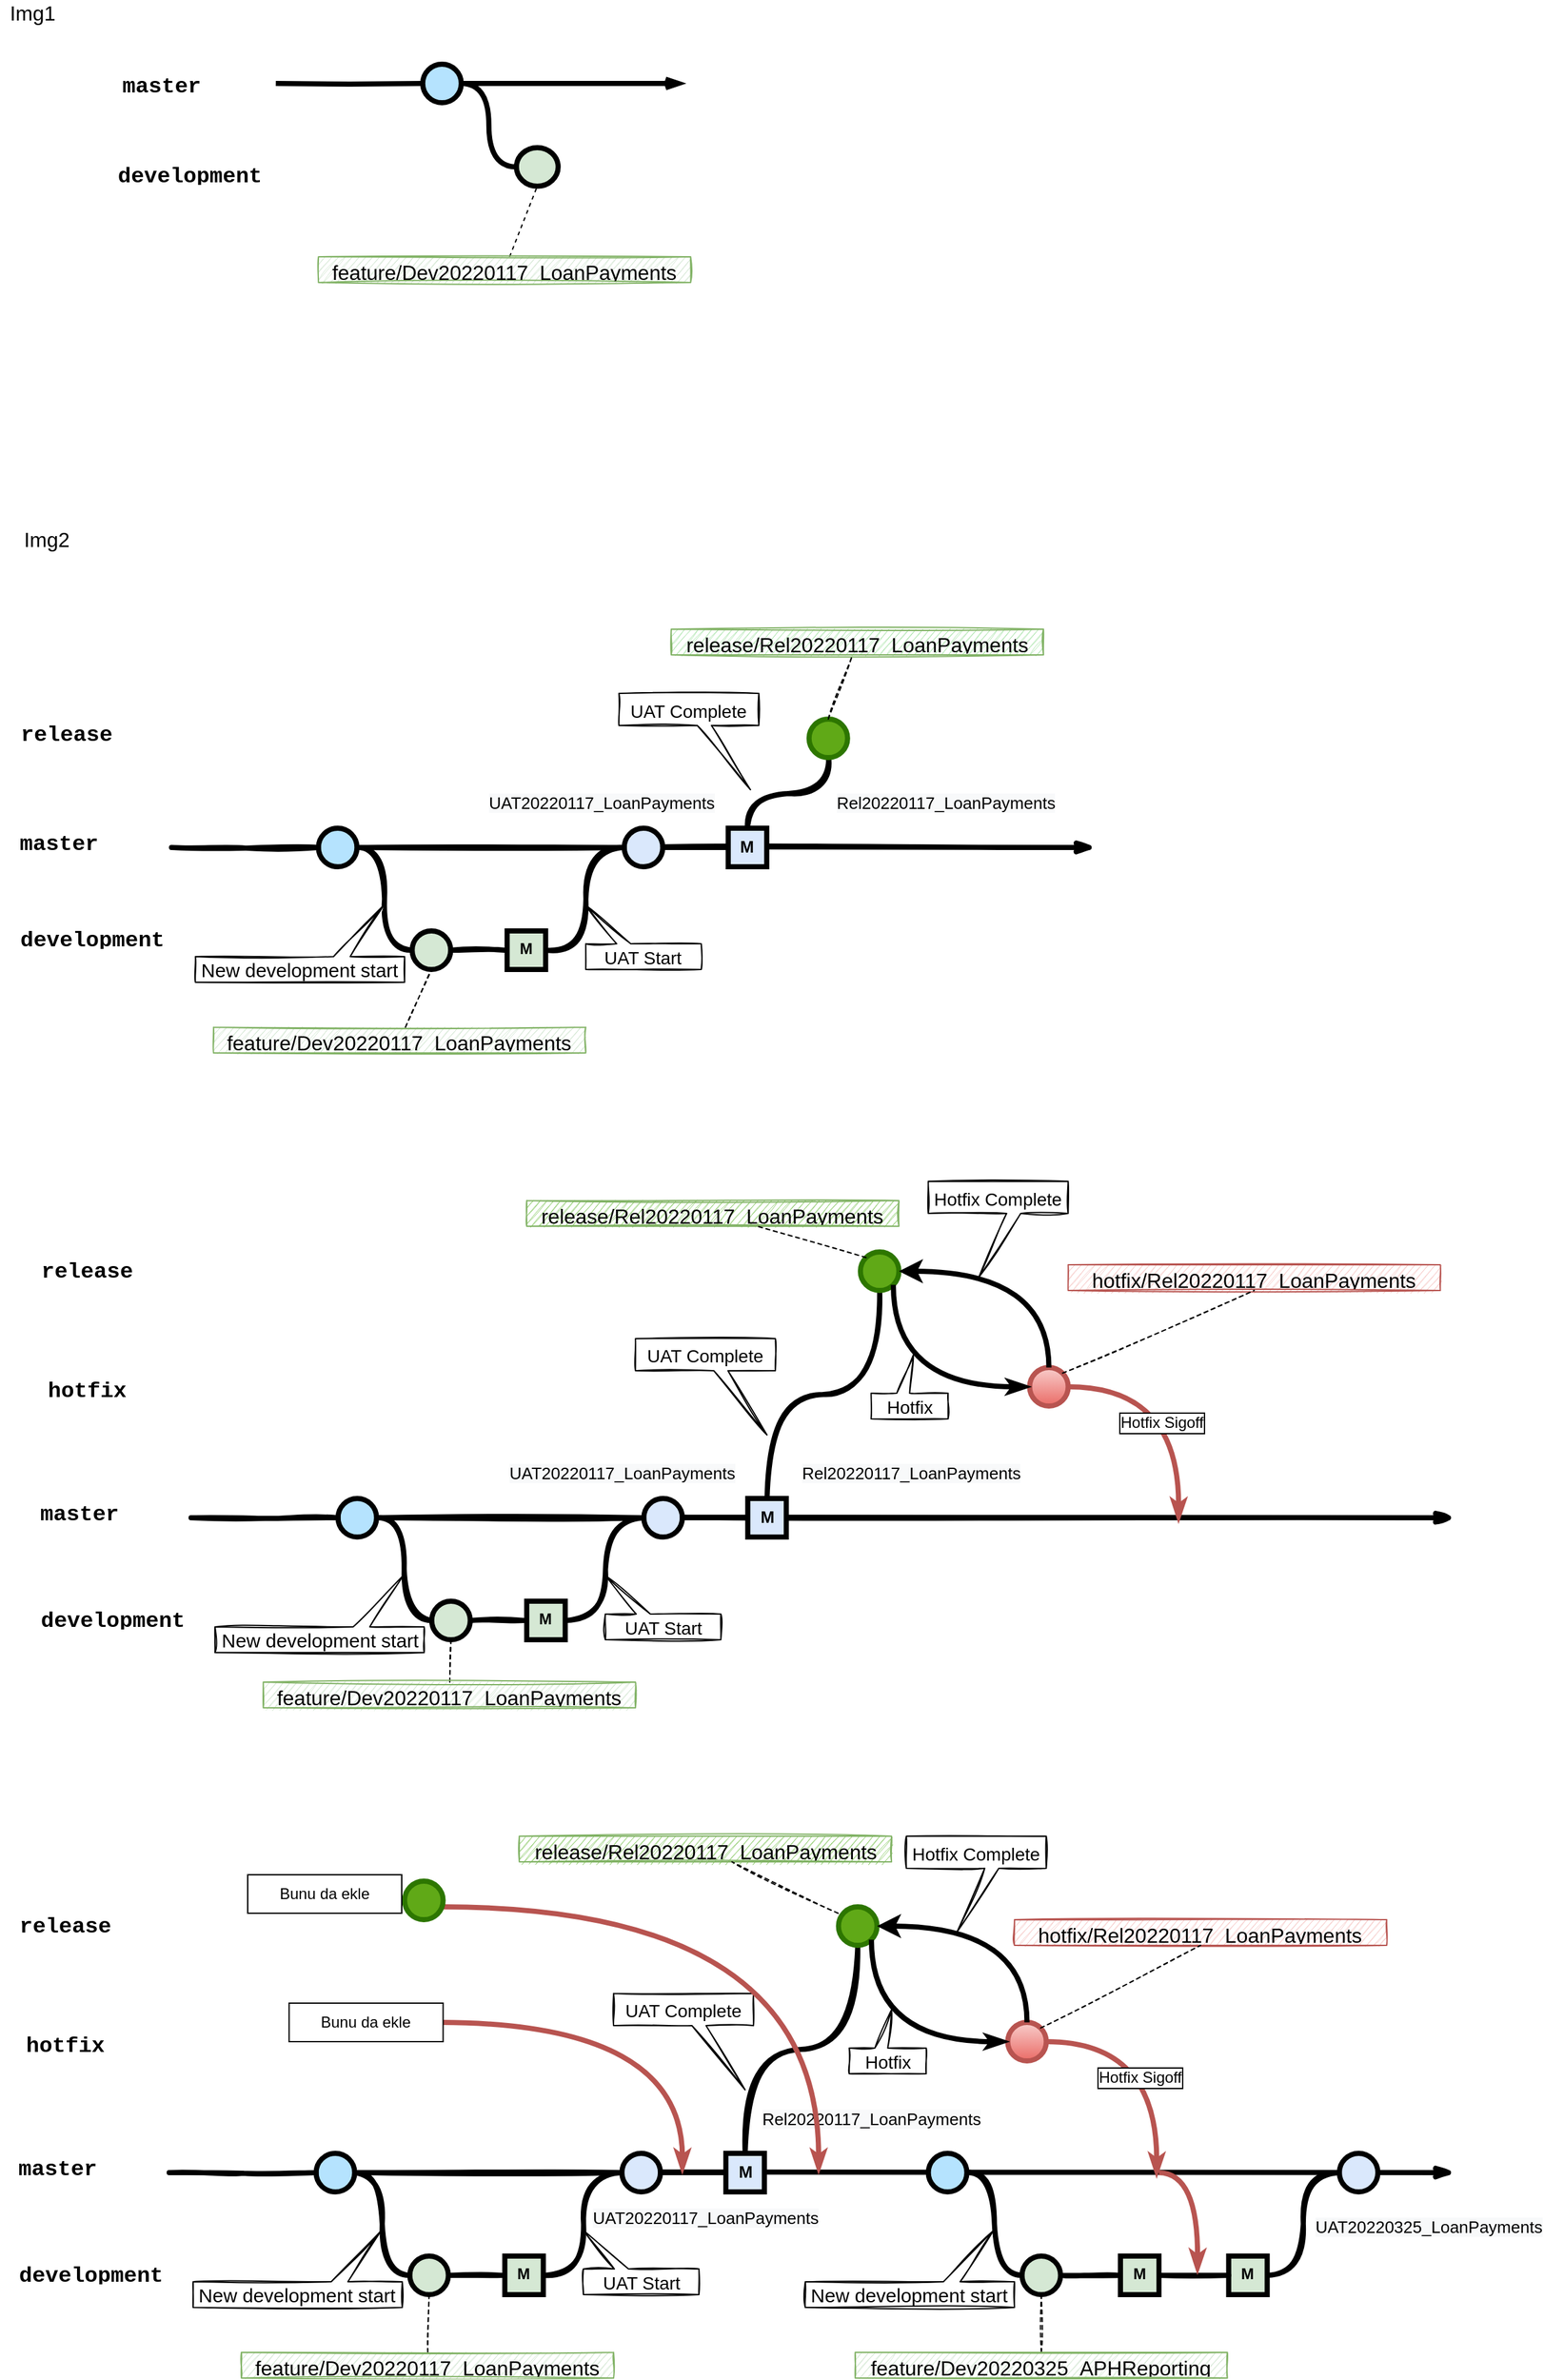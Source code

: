 <mxfile version="16.2.4" type="github" pages="2">
  <diagram id="ZxHcsco9b7L7-rvQ7Xql" name="Page-1">
    <mxGraphModel dx="1367" dy="790" grid="1" gridSize="10" guides="1" tooltips="1" connect="1" arrows="1" fold="1" page="1" pageScale="1" pageWidth="827" pageHeight="1169" math="0" shadow="0">
      <root>
        <mxCell id="84KTpsVSsy3dv5a97gq0-0" />
        <mxCell id="84KTpsVSsy3dv5a97gq0-1" parent="84KTpsVSsy3dv5a97gq0-0" />
        <mxCell id="VHExa22E0oMRANANASpj-0" value="" style="endArrow=none;html=1;strokeWidth=1;fontFamily=Courier New;fontColor=#009900;entryX=0.5;entryY=1;entryDx=0;entryDy=0;entryPerimeter=0;dashed=1;endFill=0;" parent="84KTpsVSsy3dv5a97gq0-1" source="ULyehuTYYwsjFRRzDHKz-90" target="VHExa22E0oMRANANASpj-7" edge="1">
          <mxGeometry width="50" height="50" relative="1" as="geometry">
            <mxPoint x="1248.01" y="220" as="sourcePoint" />
            <mxPoint x="1248.17" y="185" as="targetPoint" />
          </mxGeometry>
        </mxCell>
        <mxCell id="VHExa22E0oMRANANASpj-2" value="" style="edgeStyle=orthogonalEdgeStyle;rounded=0;html=1;jettySize=auto;orthogonalLoop=1;plain-blue;endArrow=openThin;endFill=0;strokeWidth=4;strokeColor=#000000;" parent="84KTpsVSsy3dv5a97gq0-1" source="VHExa22E0oMRANANASpj-4" edge="1">
          <mxGeometry x="1186.38" y="95" as="geometry">
            <mxPoint x="1360" y="95" as="targetPoint" />
          </mxGeometry>
        </mxCell>
        <mxCell id="VHExa22E0oMRANANASpj-3" style="edgeStyle=orthogonalEdgeStyle;curved=1;rounded=0;html=1;exitX=1;exitY=0.5;exitPerimeter=0;entryX=0;entryY=0.5;entryPerimeter=0;endArrow=none;endFill=0;jettySize=auto;orthogonalLoop=1;strokeWidth=4;fontSize=15;" parent="84KTpsVSsy3dv5a97gq0-1" source="VHExa22E0oMRANANASpj-4" target="VHExa22E0oMRANANASpj-7" edge="1">
          <mxGeometry relative="1" as="geometry" />
        </mxCell>
        <mxCell id="VHExa22E0oMRANANASpj-4" value="" style="verticalLabelPosition=bottom;verticalAlign=top;html=1;strokeWidth=4;shape=mxgraph.flowchart.on-page_reference;plain-blue;gradientColor=none;fillColor=#B5E3Fe;strokeColor=#000000;" parent="84KTpsVSsy3dv5a97gq0-1" vertex="1">
          <mxGeometry x="1156.38" y="80" width="30" height="30" as="geometry" />
        </mxCell>
        <mxCell id="VHExa22E0oMRANANASpj-5" value="" style="edgeStyle=orthogonalEdgeStyle;rounded=0;html=1;jettySize=auto;orthogonalLoop=1;strokeWidth=4;endArrow=none;endFill=0;" parent="84KTpsVSsy3dv5a97gq0-1" target="VHExa22E0oMRANANASpj-4" edge="1">
          <mxGeometry x="1086.38" y="95" as="geometry">
            <mxPoint x="1041.88" y="95" as="sourcePoint" />
          </mxGeometry>
        </mxCell>
        <mxCell id="VHExa22E0oMRANANASpj-6" value="&lt;font style=&quot;font-size: 17px&quot;&gt;master&lt;/font&gt;" style="text;html=1;strokeColor=none;fillColor=none;align=center;verticalAlign=middle;whiteSpace=wrap;overflow=hidden;fontSize=14;fontStyle=1;fontFamily=Courier New;" parent="84KTpsVSsy3dv5a97gq0-1" vertex="1">
          <mxGeometry x="918.38" y="85" width="70" height="20" as="geometry" />
        </mxCell>
        <mxCell id="VHExa22E0oMRANANASpj-7" value="" style="verticalLabelPosition=bottom;verticalAlign=top;html=1;strokeWidth=4;shape=mxgraph.flowchart.on-page_reference;plain-purple;gradientColor=none;strokeColor=#000000;fillColor=#D5E8D4;" parent="84KTpsVSsy3dv5a97gq0-1" vertex="1">
          <mxGeometry x="1229.38" y="145" width="32.5" height="30" as="geometry" />
        </mxCell>
        <mxCell id="VHExa22E0oMRANANASpj-9" value="&lt;font style=&quot;font-size: 17px&quot;&gt;development&lt;br&gt;&lt;/font&gt;" style="text;html=1;strokeColor=none;fillColor=none;align=center;verticalAlign=middle;whiteSpace=wrap;overflow=hidden;fontSize=14;fontStyle=1;fontFamily=Courier New;" parent="84KTpsVSsy3dv5a97gq0-1" vertex="1">
          <mxGeometry x="908.38" y="155" width="133.5" height="20" as="geometry" />
        </mxCell>
        <mxCell id="VHExa22E0oMRANANASpj-10" value="Img1" style="text;html=1;align=center;verticalAlign=middle;resizable=0;points=[];autosize=1;strokeColor=none;fillColor=none;fontSize=16;" parent="84KTpsVSsy3dv5a97gq0-1" vertex="1">
          <mxGeometry x="827" y="30" width="50" height="20" as="geometry" />
        </mxCell>
        <mxCell id="jlc7M-yRpXKQTq9MkuZx-2" value="" style="edgeStyle=orthogonalEdgeStyle;rounded=0;html=1;jettySize=auto;orthogonalLoop=1;plain-blue;endArrow=none;endFill=0;strokeWidth=4;strokeColor=#000000;sketch=1;" parent="84KTpsVSsy3dv5a97gq0-1" source="jlc7M-yRpXKQTq9MkuZx-4" target="jlc7M-yRpXKQTq9MkuZx-6" edge="1">
          <mxGeometry x="1105.13" y="690" as="geometry" />
        </mxCell>
        <mxCell id="jlc7M-yRpXKQTq9MkuZx-3" style="edgeStyle=orthogonalEdgeStyle;curved=1;rounded=0;html=1;exitX=1;exitY=0.5;exitPerimeter=0;entryX=0;entryY=0.5;entryPerimeter=0;endArrow=none;endFill=0;jettySize=auto;orthogonalLoop=1;strokeWidth=4;fontSize=15;sketch=1;" parent="84KTpsVSsy3dv5a97gq0-1" source="jlc7M-yRpXKQTq9MkuZx-4" target="jlc7M-yRpXKQTq9MkuZx-11" edge="1">
          <mxGeometry relative="1" as="geometry" />
        </mxCell>
        <mxCell id="jlc7M-yRpXKQTq9MkuZx-4" value="" style="verticalLabelPosition=bottom;verticalAlign=top;html=1;strokeWidth=4;shape=mxgraph.flowchart.on-page_reference;plain-blue;gradientColor=none;fillColor=#B5E3Fe;strokeColor=#000000;" parent="84KTpsVSsy3dv5a97gq0-1" vertex="1">
          <mxGeometry x="1075.13" y="675" width="30" height="30" as="geometry" />
        </mxCell>
        <mxCell id="jlc7M-yRpXKQTq9MkuZx-5" value="" style="edgeStyle=orthogonalEdgeStyle;curved=1;rounded=0;orthogonalLoop=1;jettySize=auto;html=1;endArrow=none;endFill=0;strokeWidth=4;fontFamily=Courier New;fontSize=16;" parent="84KTpsVSsy3dv5a97gq0-1" source="jlc7M-yRpXKQTq9MkuZx-6" edge="1">
          <mxGeometry relative="1" as="geometry">
            <mxPoint x="1394.38" y="690" as="targetPoint" />
          </mxGeometry>
        </mxCell>
        <mxCell id="jlc7M-yRpXKQTq9MkuZx-6" value="" style="verticalLabelPosition=bottom;verticalAlign=top;html=1;strokeWidth=4;shape=mxgraph.flowchart.on-page_reference;plain-blue;gradientColor=none;strokeColor=#000000;" parent="84KTpsVSsy3dv5a97gq0-1" vertex="1">
          <mxGeometry x="1313.38" y="675" width="30" height="30" as="geometry" />
        </mxCell>
        <mxCell id="jlc7M-yRpXKQTq9MkuZx-7" value="" style="edgeStyle=orthogonalEdgeStyle;curved=1;rounded=0;orthogonalLoop=1;jettySize=auto;html=1;endArrow=openThin;endFill=0;strokeWidth=4;fontFamily=Courier New;fontSize=16;startArrow=none;startFill=0;sketch=1;" parent="84KTpsVSsy3dv5a97gq0-1" edge="1">
          <mxGeometry relative="1" as="geometry">
            <mxPoint x="1343.38" y="689.5" as="sourcePoint" />
            <mxPoint x="1680" y="690" as="targetPoint" />
            <Array as="points">
              <mxPoint x="1480.63" y="690" />
              <mxPoint x="1480.63" y="690" />
            </Array>
          </mxGeometry>
        </mxCell>
        <mxCell id="jlc7M-yRpXKQTq9MkuZx-8" value="" style="edgeStyle=orthogonalEdgeStyle;rounded=0;html=1;jettySize=auto;orthogonalLoop=1;strokeWidth=4;endArrow=none;endFill=0;sketch=1;" parent="84KTpsVSsy3dv5a97gq0-1" target="jlc7M-yRpXKQTq9MkuZx-4" edge="1">
          <mxGeometry x="1005.13" y="690" as="geometry">
            <mxPoint x="960.63" y="690" as="sourcePoint" />
          </mxGeometry>
        </mxCell>
        <mxCell id="jlc7M-yRpXKQTq9MkuZx-10" style="edgeStyle=orthogonalEdgeStyle;curved=1;rounded=0;html=1;exitX=1;exitY=0.5;exitPerimeter=0;entryX=0;entryY=0.5;entryPerimeter=0;endArrow=none;endFill=0;jettySize=auto;orthogonalLoop=1;strokeWidth=4;fontSize=15;sketch=1;" parent="84KTpsVSsy3dv5a97gq0-1" source="jlc7M-yRpXKQTq9MkuZx-11" edge="1">
          <mxGeometry relative="1" as="geometry">
            <mxPoint x="1220.13" y="770" as="targetPoint" />
          </mxGeometry>
        </mxCell>
        <mxCell id="jlc7M-yRpXKQTq9MkuZx-11" value="" style="verticalLabelPosition=bottom;verticalAlign=top;html=1;strokeWidth=4;shape=mxgraph.flowchart.on-page_reference;plain-purple;gradientColor=none;strokeColor=#000000;fillColor=#D5E8D4;" parent="84KTpsVSsy3dv5a97gq0-1" vertex="1">
          <mxGeometry x="1148.13" y="755" width="30" height="30" as="geometry" />
        </mxCell>
        <mxCell id="jlc7M-yRpXKQTq9MkuZx-12" style="edgeStyle=orthogonalEdgeStyle;curved=1;rounded=0;html=1;entryX=0;entryY=0.5;entryPerimeter=0;endArrow=none;endFill=0;jettySize=auto;orthogonalLoop=1;strokeWidth=4;fontSize=15;sketch=1;" parent="84KTpsVSsy3dv5a97gq0-1" target="jlc7M-yRpXKQTq9MkuZx-6" edge="1">
          <mxGeometry relative="1" as="geometry">
            <mxPoint x="1252.63" y="770" as="sourcePoint" />
          </mxGeometry>
        </mxCell>
        <mxCell id="jlc7M-yRpXKQTq9MkuZx-17" value="&lt;b&gt;M&lt;/b&gt;" style="whiteSpace=wrap;html=1;verticalAlign=top;fillColor=#D5E8D4;strokeColor=#000000;strokeWidth=4;gradientColor=none;" parent="84KTpsVSsy3dv5a97gq0-1" vertex="1">
          <mxGeometry x="1222.13" y="755" width="30" height="30" as="geometry" />
        </mxCell>
        <mxCell id="jlc7M-yRpXKQTq9MkuZx-20" value="&lt;div&gt;&lt;b&gt;&lt;font style=&quot;font-size: 13px&quot;&gt;M&lt;/font&gt;&lt;/b&gt;&lt;/div&gt;" style="whiteSpace=wrap;html=1;verticalAlign=top;fillColor=#DAE8FC;strokeColor=#000000;strokeWidth=4;gradientColor=none;align=center;" parent="84KTpsVSsy3dv5a97gq0-1" vertex="1">
          <mxGeometry x="1394.38" y="675" width="30" height="30" as="geometry" />
        </mxCell>
        <mxCell id="jlc7M-yRpXKQTq9MkuZx-21" value="" style="edgeStyle=orthogonalEdgeStyle;curved=1;rounded=0;orthogonalLoop=1;jettySize=auto;html=1;endArrow=none;endFill=0;strokeWidth=4;fontFamily=Courier New;fontSize=16;exitX=0.5;exitY=0;exitDx=0;exitDy=0;sketch=1;" parent="84KTpsVSsy3dv5a97gq0-1" source="jlc7M-yRpXKQTq9MkuZx-20" edge="1">
          <mxGeometry relative="1" as="geometry">
            <mxPoint x="1434.38" y="700" as="sourcePoint" />
            <mxPoint x="1472.63" y="620" as="targetPoint" />
          </mxGeometry>
        </mxCell>
        <mxCell id="jlc7M-yRpXKQTq9MkuZx-22" value="" style="verticalLabelPosition=bottom;verticalAlign=top;html=1;strokeWidth=4;shape=mxgraph.flowchart.on-page_reference;strokeColor=#2D7600;fillColor=#60a917;fontColor=#ffffff;" parent="84KTpsVSsy3dv5a97gq0-1" vertex="1">
          <mxGeometry x="1457.38" y="590" width="30" height="30" as="geometry" />
        </mxCell>
        <mxCell id="jlc7M-yRpXKQTq9MkuZx-42" value="&lt;font style=&quot;font-size: 17px&quot;&gt;master&lt;/font&gt;" style="text;html=1;strokeColor=none;fillColor=none;align=center;verticalAlign=middle;whiteSpace=wrap;overflow=hidden;fontSize=14;fontStyle=1;fontFamily=Courier New;" parent="84KTpsVSsy3dv5a97gq0-1" vertex="1">
          <mxGeometry x="838.38" y="675" width="70" height="20" as="geometry" />
        </mxCell>
        <mxCell id="jlc7M-yRpXKQTq9MkuZx-43" value="&lt;font style=&quot;font-size: 17px&quot;&gt;development&lt;/font&gt;" style="text;html=1;strokeColor=none;fillColor=none;align=center;verticalAlign=middle;whiteSpace=wrap;overflow=hidden;fontSize=14;fontStyle=1;fontFamily=Courier New;" parent="84KTpsVSsy3dv5a97gq0-1" vertex="1">
          <mxGeometry x="838.38" y="750" width="121.62" height="20" as="geometry" />
        </mxCell>
        <mxCell id="jlc7M-yRpXKQTq9MkuZx-44" value="&lt;font style=&quot;font-size: 17px&quot;&gt;release&lt;/font&gt;" style="text;html=1;strokeColor=none;fillColor=none;align=center;verticalAlign=middle;whiteSpace=wrap;overflow=hidden;fontSize=14;fontStyle=1;fontFamily=Courier New;" parent="84KTpsVSsy3dv5a97gq0-1" vertex="1">
          <mxGeometry x="838.38" y="590" width="81.62" height="20" as="geometry" />
        </mxCell>
        <mxCell id="jlc7M-yRpXKQTq9MkuZx-47" value="&lt;font style=&quot;font-size: 15px&quot;&gt;New development start&lt;/font&gt;" style="shape=callout;whiteSpace=wrap;html=1;perimeter=calloutPerimeter;fontSize=16;position2=0.1;rotation=0;base=13;size=40;position=0.26;snapToPoint=0;rounded=0;shadow=0;sketch=1;direction=west;" parent="84KTpsVSsy3dv5a97gq0-1" vertex="1">
          <mxGeometry x="979.25" y="735" width="163" height="60" as="geometry" />
        </mxCell>
        <mxCell id="jlc7M-yRpXKQTq9MkuZx-49" value="&lt;font style=&quot;font-size: 14px&quot;&gt;UAT Start&lt;/font&gt;" style="shape=callout;whiteSpace=wrap;html=1;perimeter=calloutPerimeter;fontSize=16;position2=1;rotation=0;base=11;size=30;position=0.61;snapToPoint=0;rounded=0;shadow=0;sketch=1;direction=west;arcSize=15;" parent="84KTpsVSsy3dv5a97gq0-1" vertex="1">
          <mxGeometry x="1283.38" y="735" width="90" height="50" as="geometry" />
        </mxCell>
        <mxCell id="jlc7M-yRpXKQTq9MkuZx-50" value="&lt;font style=&quot;font-size: 14px&quot;&gt;UAT Complete&lt;/font&gt;" style="shape=callout;whiteSpace=wrap;html=1;perimeter=calloutPerimeter;fontSize=16;position2=0.94;rotation=0;base=11;size=50;position=0.56;snapToPoint=0;rounded=0;shadow=0;sketch=1;direction=east;arcSize=15;" parent="84KTpsVSsy3dv5a97gq0-1" vertex="1">
          <mxGeometry x="1309.25" y="570" width="109" height="75" as="geometry" />
        </mxCell>
        <mxCell id="jlc7M-yRpXKQTq9MkuZx-60" style="rounded=0;sketch=1;orthogonalLoop=1;jettySize=auto;html=1;entryX=0.5;entryY=1;entryDx=0;entryDy=0;entryPerimeter=0;fontSize=15;endArrow=none;endFill=0;dashed=1;" parent="84KTpsVSsy3dv5a97gq0-1" source="jlc7M-yRpXKQTq9MkuZx-54" target="jlc7M-yRpXKQTq9MkuZx-11" edge="1">
          <mxGeometry relative="1" as="geometry" />
        </mxCell>
        <mxCell id="jlc7M-yRpXKQTq9MkuZx-54" value="&lt;span style=&quot;font-size: 16px&quot;&gt;feature/Dev20220117_LoanPayments&lt;/span&gt;" style="text;html=1;strokeColor=#82b366;fillColor=#d5e8d4;align=center;verticalAlign=middle;whiteSpace=wrap;overflow=hidden;rounded=0;shadow=0;sketch=1;fontSize=15;" parent="84KTpsVSsy3dv5a97gq0-1" vertex="1">
          <mxGeometry x="993.38" y="830" width="290" height="20" as="geometry" />
        </mxCell>
        <mxCell id="Yfrm37MvhDvbOV5HHXXn-0" value="&lt;span style=&quot;text-align: center ; background-color: rgb(248 , 249 , 250)&quot;&gt;UAT20220117_LoanPayments&lt;/span&gt;" style="shape=image;html=1;verticalAlign=middle;verticalLabelPosition=middle;labelBackgroundColor=#ffffff;imageAspect=0;aspect=fixed;image=https://cdn1.iconfinder.com/data/icons/32-soft-media-icons--Vol-2/33/tag.png;rounded=0;shadow=0;sketch=1;fontSize=13;fillColor=none;gradientColor=none;direction=east;rotation=0;textDirection=ltr;labelPosition=right;align=left;" parent="84KTpsVSsy3dv5a97gq0-1" vertex="1">
          <mxGeometry x="1186.38" y="645" width="20" height="20" as="geometry" />
        </mxCell>
        <mxCell id="Yfrm37MvhDvbOV5HHXXn-1" value="&lt;span style=&quot;text-align: center ; background-color: rgb(248 , 249 , 250)&quot;&gt;Rel20220117_LoanPayments&lt;/span&gt;" style="shape=image;html=1;verticalAlign=middle;verticalLabelPosition=middle;labelBackgroundColor=#ffffff;imageAspect=0;aspect=fixed;image=https://cdn1.iconfinder.com/data/icons/32-soft-media-icons--Vol-2/33/tag.png;rounded=0;shadow=0;sketch=1;fontSize=13;fillColor=none;gradientColor=none;direction=east;rotation=0;textDirection=ltr;labelPosition=right;align=left;" parent="84KTpsVSsy3dv5a97gq0-1" vertex="1">
          <mxGeometry x="1457.38" y="645" width="20" height="20" as="geometry" />
        </mxCell>
        <mxCell id="Yfrm37MvhDvbOV5HHXXn-2" value="&lt;span style=&quot;font-size: 16px&quot;&gt;release/Rel20220117_LoanPayments&lt;/span&gt;" style="text;html=1;strokeColor=#82b366;fillColor=#B3E8B3;align=center;verticalAlign=middle;whiteSpace=wrap;overflow=hidden;rounded=0;shadow=0;sketch=1;fontSize=15;" parent="84KTpsVSsy3dv5a97gq0-1" vertex="1">
          <mxGeometry x="1350" y="520" width="290" height="20" as="geometry" />
        </mxCell>
        <mxCell id="Yfrm37MvhDvbOV5HHXXn-3" style="rounded=0;sketch=1;orthogonalLoop=1;jettySize=auto;html=1;fontSize=15;endArrow=none;endFill=0;dashed=1;exitX=0.5;exitY=0;exitDx=0;exitDy=0;exitPerimeter=0;" parent="84KTpsVSsy3dv5a97gq0-1" source="jlc7M-yRpXKQTq9MkuZx-22" target="Yfrm37MvhDvbOV5HHXXn-2" edge="1">
          <mxGeometry relative="1" as="geometry">
            <mxPoint x="1477.38" y="585" as="sourcePoint" />
            <mxPoint x="1497.63" y="540" as="targetPoint" />
          </mxGeometry>
        </mxCell>
        <mxCell id="Yfrm37MvhDvbOV5HHXXn-4" value="" style="edgeStyle=orthogonalEdgeStyle;rounded=0;html=1;jettySize=auto;orthogonalLoop=1;plain-blue;endArrow=none;endFill=0;strokeWidth=4;strokeColor=#000000;sketch=1;" parent="84KTpsVSsy3dv5a97gq0-1" source="Yfrm37MvhDvbOV5HHXXn-6" target="Yfrm37MvhDvbOV5HHXXn-8" edge="1">
          <mxGeometry x="1120.38" y="1212" as="geometry" />
        </mxCell>
        <mxCell id="Yfrm37MvhDvbOV5HHXXn-5" style="edgeStyle=orthogonalEdgeStyle;curved=1;rounded=0;html=1;exitX=1;exitY=0.5;exitPerimeter=0;entryX=0;entryY=0.5;entryPerimeter=0;endArrow=none;endFill=0;jettySize=auto;orthogonalLoop=1;strokeWidth=4;fontSize=15;sketch=1;" parent="84KTpsVSsy3dv5a97gq0-1" source="Yfrm37MvhDvbOV5HHXXn-6" target="Yfrm37MvhDvbOV5HHXXn-12" edge="1">
          <mxGeometry relative="1" as="geometry" />
        </mxCell>
        <mxCell id="Yfrm37MvhDvbOV5HHXXn-6" value="" style="verticalLabelPosition=bottom;verticalAlign=top;html=1;strokeWidth=4;shape=mxgraph.flowchart.on-page_reference;plain-blue;gradientColor=none;fillColor=#B5E3Fe;strokeColor=#000000;" parent="84KTpsVSsy3dv5a97gq0-1" vertex="1">
          <mxGeometry x="1090.38" y="1197" width="30" height="30" as="geometry" />
        </mxCell>
        <mxCell id="Yfrm37MvhDvbOV5HHXXn-7" value="" style="edgeStyle=orthogonalEdgeStyle;curved=1;rounded=0;orthogonalLoop=1;jettySize=auto;html=1;endArrow=none;endFill=0;strokeWidth=4;fontFamily=Courier New;fontSize=16;" parent="84KTpsVSsy3dv5a97gq0-1" source="Yfrm37MvhDvbOV5HHXXn-8" edge="1">
          <mxGeometry relative="1" as="geometry">
            <mxPoint x="1409.63" y="1212" as="targetPoint" />
          </mxGeometry>
        </mxCell>
        <mxCell id="Yfrm37MvhDvbOV5HHXXn-8" value="" style="verticalLabelPosition=bottom;verticalAlign=top;html=1;strokeWidth=4;shape=mxgraph.flowchart.on-page_reference;plain-blue;gradientColor=none;strokeColor=#000000;" parent="84KTpsVSsy3dv5a97gq0-1" vertex="1">
          <mxGeometry x="1328.63" y="1197" width="30" height="30" as="geometry" />
        </mxCell>
        <mxCell id="Yfrm37MvhDvbOV5HHXXn-9" value="" style="edgeStyle=orthogonalEdgeStyle;curved=1;rounded=0;orthogonalLoop=1;jettySize=auto;html=1;endArrow=openThin;endFill=0;strokeWidth=4;fontFamily=Courier New;fontSize=16;startArrow=none;startFill=0;sketch=1;" parent="84KTpsVSsy3dv5a97gq0-1" edge="1">
          <mxGeometry relative="1" as="geometry">
            <mxPoint x="1358.63" y="1211.5" as="sourcePoint" />
            <mxPoint x="1960" y="1212" as="targetPoint" />
            <Array as="points">
              <mxPoint x="1495.88" y="1212" />
              <mxPoint x="1495.88" y="1212" />
            </Array>
          </mxGeometry>
        </mxCell>
        <mxCell id="Yfrm37MvhDvbOV5HHXXn-10" value="" style="edgeStyle=orthogonalEdgeStyle;rounded=0;html=1;jettySize=auto;orthogonalLoop=1;strokeWidth=4;endArrow=none;endFill=0;sketch=1;" parent="84KTpsVSsy3dv5a97gq0-1" target="Yfrm37MvhDvbOV5HHXXn-6" edge="1">
          <mxGeometry x="1020.38" y="1212" as="geometry">
            <mxPoint x="975.88" y="1212" as="sourcePoint" />
          </mxGeometry>
        </mxCell>
        <mxCell id="Yfrm37MvhDvbOV5HHXXn-11" style="edgeStyle=orthogonalEdgeStyle;curved=1;rounded=0;html=1;exitX=1;exitY=0.5;exitPerimeter=0;entryX=0;entryY=0.5;entryPerimeter=0;endArrow=none;endFill=0;jettySize=auto;orthogonalLoop=1;strokeWidth=4;fontSize=15;sketch=1;" parent="84KTpsVSsy3dv5a97gq0-1" source="Yfrm37MvhDvbOV5HHXXn-12" edge="1">
          <mxGeometry relative="1" as="geometry">
            <mxPoint x="1235.38" y="1292" as="targetPoint" />
          </mxGeometry>
        </mxCell>
        <mxCell id="Yfrm37MvhDvbOV5HHXXn-12" value="" style="verticalLabelPosition=bottom;verticalAlign=top;html=1;strokeWidth=4;shape=mxgraph.flowchart.on-page_reference;plain-purple;gradientColor=none;strokeColor=#000000;fillColor=#D5E8D4;" parent="84KTpsVSsy3dv5a97gq0-1" vertex="1">
          <mxGeometry x="1163.38" y="1277" width="30" height="30" as="geometry" />
        </mxCell>
        <mxCell id="Yfrm37MvhDvbOV5HHXXn-13" style="edgeStyle=orthogonalEdgeStyle;curved=1;rounded=0;html=1;entryX=0;entryY=0.5;entryPerimeter=0;endArrow=none;endFill=0;jettySize=auto;orthogonalLoop=1;strokeWidth=4;fontSize=15;sketch=1;" parent="84KTpsVSsy3dv5a97gq0-1" target="Yfrm37MvhDvbOV5HHXXn-8" edge="1">
          <mxGeometry relative="1" as="geometry">
            <mxPoint x="1267.88" y="1292" as="sourcePoint" />
          </mxGeometry>
        </mxCell>
        <mxCell id="Yfrm37MvhDvbOV5HHXXn-14" value="&lt;b&gt;M&lt;/b&gt;" style="whiteSpace=wrap;html=1;verticalAlign=top;fillColor=#D5E8D4;strokeColor=#000000;strokeWidth=4;gradientColor=none;" parent="84KTpsVSsy3dv5a97gq0-1" vertex="1">
          <mxGeometry x="1237.38" y="1277" width="30" height="30" as="geometry" />
        </mxCell>
        <mxCell id="Yfrm37MvhDvbOV5HHXXn-15" value="&lt;div&gt;&lt;b&gt;&lt;font style=&quot;font-size: 13px&quot;&gt;M&lt;/font&gt;&lt;/b&gt;&lt;/div&gt;" style="whiteSpace=wrap;html=1;verticalAlign=top;fillColor=#DAE8FC;strokeColor=#000000;strokeWidth=4;gradientColor=none;align=center;" parent="84KTpsVSsy3dv5a97gq0-1" vertex="1">
          <mxGeometry x="1409.63" y="1197" width="30" height="30" as="geometry" />
        </mxCell>
        <mxCell id="Yfrm37MvhDvbOV5HHXXn-16" value="" style="edgeStyle=orthogonalEdgeStyle;curved=1;rounded=0;orthogonalLoop=1;jettySize=auto;html=1;endArrow=none;endFill=0;strokeWidth=4;fontFamily=Courier New;fontSize=16;exitX=0.5;exitY=0;exitDx=0;exitDy=0;sketch=1;entryX=0.5;entryY=1;entryDx=0;entryDy=0;entryPerimeter=0;" parent="84KTpsVSsy3dv5a97gq0-1" source="Yfrm37MvhDvbOV5HHXXn-15" target="Yfrm37MvhDvbOV5HHXXn-17" edge="1">
          <mxGeometry relative="1" as="geometry">
            <mxPoint x="1449.63" y="1165" as="sourcePoint" />
            <mxPoint x="1487.88" y="1085" as="targetPoint" />
          </mxGeometry>
        </mxCell>
        <mxCell id="Yfrm37MvhDvbOV5HHXXn-17" value="" style="verticalLabelPosition=bottom;verticalAlign=top;html=1;strokeWidth=4;shape=mxgraph.flowchart.on-page_reference;strokeColor=#2D7600;fillColor=#60a917;fontColor=#ffffff;" parent="84KTpsVSsy3dv5a97gq0-1" vertex="1">
          <mxGeometry x="1497.38" y="1005" width="30" height="30" as="geometry" />
        </mxCell>
        <mxCell id="Yfrm37MvhDvbOV5HHXXn-18" value="&lt;font style=&quot;font-size: 17px&quot;&gt;master&lt;/font&gt;" style="text;html=1;strokeColor=none;fillColor=none;align=center;verticalAlign=middle;whiteSpace=wrap;overflow=hidden;fontSize=14;fontStyle=1;fontFamily=Courier New;" parent="84KTpsVSsy3dv5a97gq0-1" vertex="1">
          <mxGeometry x="853.63" y="1197" width="70" height="20" as="geometry" />
        </mxCell>
        <mxCell id="Yfrm37MvhDvbOV5HHXXn-19" value="&lt;font style=&quot;font-size: 17px&quot;&gt;development&lt;/font&gt;" style="text;html=1;strokeColor=none;fillColor=none;align=center;verticalAlign=middle;whiteSpace=wrap;overflow=hidden;fontSize=14;fontStyle=1;fontFamily=Courier New;" parent="84KTpsVSsy3dv5a97gq0-1" vertex="1">
          <mxGeometry x="853.63" y="1280" width="121.62" height="20" as="geometry" />
        </mxCell>
        <mxCell id="Yfrm37MvhDvbOV5HHXXn-20" value="&lt;font style=&quot;font-size: 17px&quot;&gt;release&lt;/font&gt;" style="text;html=1;strokeColor=none;fillColor=none;align=center;verticalAlign=middle;whiteSpace=wrap;overflow=hidden;fontSize=14;fontStyle=1;fontFamily=Courier New;" parent="84KTpsVSsy3dv5a97gq0-1" vertex="1">
          <mxGeometry x="853.63" y="1008" width="81.62" height="20" as="geometry" />
        </mxCell>
        <mxCell id="Yfrm37MvhDvbOV5HHXXn-21" value="&lt;font style=&quot;font-size: 15px&quot;&gt;New development start&lt;/font&gt;" style="shape=callout;whiteSpace=wrap;html=1;perimeter=calloutPerimeter;fontSize=16;position2=0.1;rotation=0;base=13;size=40;position=0.26;snapToPoint=0;rounded=0;shadow=0;sketch=1;direction=west;" parent="84KTpsVSsy3dv5a97gq0-1" vertex="1">
          <mxGeometry x="994.5" y="1257" width="163" height="60" as="geometry" />
        </mxCell>
        <mxCell id="Yfrm37MvhDvbOV5HHXXn-22" value="&lt;font style=&quot;font-size: 14px&quot;&gt;UAT Start&lt;/font&gt;" style="shape=callout;whiteSpace=wrap;html=1;perimeter=calloutPerimeter;fontSize=16;position2=1;rotation=0;base=11;size=30;position=0.61;snapToPoint=0;rounded=0;shadow=0;sketch=1;direction=west;arcSize=15;" parent="84KTpsVSsy3dv5a97gq0-1" vertex="1">
          <mxGeometry x="1298.63" y="1257" width="90" height="50" as="geometry" />
        </mxCell>
        <mxCell id="Yfrm37MvhDvbOV5HHXXn-23" value="&lt;font style=&quot;font-size: 14px&quot;&gt;UAT Complete&lt;/font&gt;" style="shape=callout;whiteSpace=wrap;html=1;perimeter=calloutPerimeter;fontSize=16;position2=0.94;rotation=0;base=11;size=50;position=0.56;snapToPoint=0;rounded=0;shadow=0;sketch=1;direction=east;arcSize=15;" parent="84KTpsVSsy3dv5a97gq0-1" vertex="1">
          <mxGeometry x="1322.13" y="1072.5" width="109" height="75" as="geometry" />
        </mxCell>
        <mxCell id="Yfrm37MvhDvbOV5HHXXn-24" style="rounded=0;sketch=1;orthogonalLoop=1;jettySize=auto;html=1;entryX=0.5;entryY=1;entryDx=0;entryDy=0;entryPerimeter=0;fontSize=15;endArrow=none;endFill=0;dashed=1;" parent="84KTpsVSsy3dv5a97gq0-1" source="Yfrm37MvhDvbOV5HHXXn-25" target="Yfrm37MvhDvbOV5HHXXn-12" edge="1">
          <mxGeometry relative="1" as="geometry" />
        </mxCell>
        <mxCell id="Yfrm37MvhDvbOV5HHXXn-25" value="&lt;span style=&quot;font-size: 16px&quot;&gt;feature/Dev20220117_LoanPayments&lt;/span&gt;" style="text;html=1;strokeColor=#82b366;fillColor=#d5e8d4;align=center;verticalAlign=middle;whiteSpace=wrap;overflow=hidden;rounded=0;shadow=0;sketch=1;fontSize=15;" parent="84KTpsVSsy3dv5a97gq0-1" vertex="1">
          <mxGeometry x="1032.13" y="1340" width="290" height="20" as="geometry" />
        </mxCell>
        <mxCell id="Yfrm37MvhDvbOV5HHXXn-27" value="&lt;span style=&quot;text-align: center ; background-color: rgb(248 , 249 , 250)&quot;&gt;UAT20220117_LoanPayments&lt;/span&gt;" style="shape=image;html=1;verticalAlign=middle;verticalLabelPosition=middle;labelBackgroundColor=#ffffff;imageAspect=0;aspect=fixed;image=https://cdn1.iconfinder.com/data/icons/32-soft-media-icons--Vol-2/33/tag.png;rounded=0;shadow=0;sketch=1;fontSize=13;fillColor=none;gradientColor=none;direction=east;rotation=0;textDirection=ltr;labelPosition=right;align=left;" parent="84KTpsVSsy3dv5a97gq0-1" vertex="1">
          <mxGeometry x="1201.63" y="1167" width="20" height="20" as="geometry" />
        </mxCell>
        <mxCell id="Yfrm37MvhDvbOV5HHXXn-28" value="&lt;span style=&quot;text-align: center ; background-color: rgb(248 , 249 , 250)&quot;&gt;Rel20220117_LoanPayments&lt;/span&gt;" style="shape=image;html=1;verticalAlign=middle;verticalLabelPosition=middle;labelBackgroundColor=#ffffff;imageAspect=0;aspect=fixed;image=https://cdn1.iconfinder.com/data/icons/32-soft-media-icons--Vol-2/33/tag.png;rounded=0;shadow=0;sketch=1;fontSize=13;fillColor=none;gradientColor=none;direction=east;rotation=0;textDirection=ltr;labelPosition=right;align=left;" parent="84KTpsVSsy3dv5a97gq0-1" vertex="1">
          <mxGeometry x="1429.63" y="1167" width="20" height="20" as="geometry" />
        </mxCell>
        <mxCell id="Yfrm37MvhDvbOV5HHXXn-29" value="&lt;span style=&quot;font-size: 16px&quot;&gt;release/Rel20220117_LoanPayments&lt;/span&gt;" style="text;html=1;strokeColor=#82b366;fillColor=#97D077;align=center;verticalAlign=middle;whiteSpace=wrap;overflow=hidden;rounded=0;shadow=0;sketch=1;fontSize=15;" parent="84KTpsVSsy3dv5a97gq0-1" vertex="1">
          <mxGeometry x="1237.38" y="965" width="290" height="20" as="geometry" />
        </mxCell>
        <mxCell id="Yfrm37MvhDvbOV5HHXXn-30" style="rounded=0;sketch=1;orthogonalLoop=1;jettySize=auto;html=1;fontSize=15;endArrow=none;endFill=0;dashed=1;exitX=0.145;exitY=0.145;exitDx=0;exitDy=0;exitPerimeter=0;" parent="84KTpsVSsy3dv5a97gq0-1" source="Yfrm37MvhDvbOV5HHXXn-17" target="Yfrm37MvhDvbOV5HHXXn-29" edge="1">
          <mxGeometry relative="1" as="geometry">
            <mxPoint x="1492.63" y="1050" as="sourcePoint" />
            <mxPoint x="1512.88" y="1005" as="targetPoint" />
          </mxGeometry>
        </mxCell>
        <mxCell id="ULyehuTYYwsjFRRzDHKz-42" value="" style="verticalLabelPosition=bottom;verticalAlign=top;html=1;strokeWidth=4;shape=mxgraph.flowchart.on-page_reference;plain-blue;gradientColor=#EA6B66;strokeColor=#B85450;fillColor=#F8CECC;" parent="84KTpsVSsy3dv5a97gq0-1" vertex="1">
          <mxGeometry x="1629.25" y="1095" width="30" height="30" as="geometry" />
        </mxCell>
        <mxCell id="ULyehuTYYwsjFRRzDHKz-43" style="rounded=0;orthogonalLoop=1;jettySize=auto;html=1;exitX=0.855;exitY=0.855;exitDx=0;exitDy=0;exitPerimeter=0;entryX=0;entryY=0.5;entryDx=0;entryDy=0;entryPerimeter=0;endArrow=classicThin;endFill=1;strokeWidth=4;fontFamily=Courier New;fontColor=#009900;edgeStyle=orthogonalEdgeStyle;curved=1;" parent="84KTpsVSsy3dv5a97gq0-1" source="Yfrm37MvhDvbOV5HHXXn-17" target="ULyehuTYYwsjFRRzDHKz-42" edge="1">
          <mxGeometry relative="1" as="geometry">
            <mxPoint x="1575.25" y="1045.65" as="sourcePoint" />
            <mxPoint x="1643.6" y="1129" as="targetPoint" />
            <Array as="points">
              <mxPoint x="1523.25" y="1110" />
            </Array>
          </mxGeometry>
        </mxCell>
        <mxCell id="ULyehuTYYwsjFRRzDHKz-44" style="edgeStyle=orthogonalEdgeStyle;curved=1;rounded=0;orthogonalLoop=1;jettySize=auto;html=1;entryX=0.5;entryY=0;entryDx=0;entryDy=0;entryPerimeter=0;endArrow=none;endFill=0;strokeWidth=4;fontFamily=Courier New;fontColor=#009900;startArrow=classic;startFill=1;exitX=1;exitY=0.5;exitDx=0;exitDy=0;exitPerimeter=0;" parent="84KTpsVSsy3dv5a97gq0-1" source="Yfrm37MvhDvbOV5HHXXn-17" target="ULyehuTYYwsjFRRzDHKz-42" edge="1">
          <mxGeometry relative="1" as="geometry">
            <mxPoint x="1579.6" y="1035" as="sourcePoint" />
            <mxPoint x="1787.85" y="1069" as="targetPoint" />
          </mxGeometry>
        </mxCell>
        <mxCell id="ULyehuTYYwsjFRRzDHKz-45" style="edgeStyle=orthogonalEdgeStyle;curved=1;rounded=0;orthogonalLoop=1;jettySize=auto;html=1;exitX=1;exitY=0.5;exitDx=0;exitDy=0;exitPerimeter=0;endArrow=classicThin;endFill=1;strokeWidth=4;fontFamily=Courier New;fontColor=#009900;fillColor=#f8cecc;strokeColor=#b85450;" parent="84KTpsVSsy3dv5a97gq0-1" source="ULyehuTYYwsjFRRzDHKz-42" edge="1">
          <mxGeometry relative="1" as="geometry">
            <mxPoint x="1635.25" y="1065" as="sourcePoint" />
            <mxPoint x="1745.25" y="1215" as="targetPoint" />
          </mxGeometry>
        </mxCell>
        <mxCell id="ULyehuTYYwsjFRRzDHKz-51" value="Hotfix Sigoff" style="edgeLabel;html=1;align=center;verticalAlign=middle;resizable=0;points=[];labelBorderColor=default;fontSize=12;" parent="ULyehuTYYwsjFRRzDHKz-45" vertex="1" connectable="0">
          <mxGeometry x="0.194" y="-14" relative="1" as="geometry">
            <mxPoint as="offset" />
          </mxGeometry>
        </mxCell>
        <mxCell id="ULyehuTYYwsjFRRzDHKz-46" value="&lt;span style=&quot;font-size: 16px&quot;&gt;hotfix/Rel20220117_LoanPayments&lt;/span&gt;" style="text;html=1;strokeColor=#b85450;fillColor=#f8cecc;align=center;verticalAlign=middle;whiteSpace=wrap;overflow=hidden;rounded=0;shadow=0;sketch=1;fontSize=15;" parent="84KTpsVSsy3dv5a97gq0-1" vertex="1">
          <mxGeometry x="1659.25" y="1015" width="290" height="20" as="geometry" />
        </mxCell>
        <mxCell id="ULyehuTYYwsjFRRzDHKz-47" style="rounded=0;sketch=1;orthogonalLoop=1;jettySize=auto;html=1;fontSize=15;endArrow=none;endFill=0;dashed=1;exitX=0.855;exitY=0.145;exitDx=0;exitDy=0;exitPerimeter=0;entryX=0.5;entryY=1;entryDx=0;entryDy=0;" parent="84KTpsVSsy3dv5a97gq0-1" source="ULyehuTYYwsjFRRzDHKz-42" target="ULyehuTYYwsjFRRzDHKz-46" edge="1">
          <mxGeometry relative="1" as="geometry">
            <mxPoint x="1821.92" y="1025" as="sourcePoint" />
            <mxPoint x="1735.253" y="1005" as="targetPoint" />
          </mxGeometry>
        </mxCell>
        <mxCell id="ULyehuTYYwsjFRRzDHKz-48" value="&lt;span style=&quot;font-size: 14px&quot;&gt;Hotfix&lt;/span&gt;" style="shape=callout;whiteSpace=wrap;html=1;perimeter=calloutPerimeter;fontSize=16;position2=0.45;rotation=0;base=10;size=30;position=0.5;snapToPoint=0;rounded=0;shadow=0;sketch=1;direction=west;arcSize=15;" parent="84KTpsVSsy3dv5a97gq0-1" vertex="1">
          <mxGeometry x="1505.72" y="1085" width="60" height="50" as="geometry" />
        </mxCell>
        <mxCell id="ULyehuTYYwsjFRRzDHKz-49" value="&lt;font style=&quot;font-size: 14px&quot;&gt;Hotfix Complete&lt;/font&gt;" style="shape=callout;whiteSpace=wrap;html=1;perimeter=calloutPerimeter;fontSize=16;position2=0.36;rotation=0;base=11;size=50;position=0.56;snapToPoint=0;rounded=0;shadow=0;sketch=1;direction=east;arcSize=15;" parent="84KTpsVSsy3dv5a97gq0-1" vertex="1">
          <mxGeometry x="1550.25" y="950" width="109" height="75" as="geometry" />
        </mxCell>
        <mxCell id="ULyehuTYYwsjFRRzDHKz-52" value="&lt;font style=&quot;font-size: 17px&quot;&gt;hotfix&lt;/font&gt;" style="text;html=1;strokeColor=none;fillColor=none;align=center;verticalAlign=middle;whiteSpace=wrap;overflow=hidden;fontSize=14;fontStyle=1;fontFamily=Courier New;" parent="84KTpsVSsy3dv5a97gq0-1" vertex="1">
          <mxGeometry x="853.63" y="1101" width="81.62" height="20" as="geometry" />
        </mxCell>
        <mxCell id="ULyehuTYYwsjFRRzDHKz-53" value="" style="edgeStyle=orthogonalEdgeStyle;rounded=0;html=1;jettySize=auto;orthogonalLoop=1;plain-blue;endArrow=none;endFill=0;strokeWidth=4;strokeColor=#000000;sketch=1;" parent="84KTpsVSsy3dv5a97gq0-1" source="ULyehuTYYwsjFRRzDHKz-55" target="ULyehuTYYwsjFRRzDHKz-57" edge="1">
          <mxGeometry x="1103.32" y="1722" as="geometry" />
        </mxCell>
        <mxCell id="ULyehuTYYwsjFRRzDHKz-54" style="edgeStyle=orthogonalEdgeStyle;curved=1;rounded=0;html=1;exitX=1;exitY=0.5;exitPerimeter=0;entryX=0;entryY=0.5;entryPerimeter=0;endArrow=none;endFill=0;jettySize=auto;orthogonalLoop=1;strokeWidth=4;fontSize=15;sketch=1;" parent="84KTpsVSsy3dv5a97gq0-1" source="ULyehuTYYwsjFRRzDHKz-55" target="ULyehuTYYwsjFRRzDHKz-61" edge="1">
          <mxGeometry relative="1" as="geometry" />
        </mxCell>
        <mxCell id="ULyehuTYYwsjFRRzDHKz-55" value="" style="verticalLabelPosition=bottom;verticalAlign=top;html=1;strokeWidth=4;shape=mxgraph.flowchart.on-page_reference;plain-blue;gradientColor=none;fillColor=#B5E3Fe;strokeColor=#000000;" parent="84KTpsVSsy3dv5a97gq0-1" vertex="1">
          <mxGeometry x="1073.32" y="1707" width="30" height="30" as="geometry" />
        </mxCell>
        <mxCell id="ULyehuTYYwsjFRRzDHKz-56" value="" style="edgeStyle=orthogonalEdgeStyle;curved=1;rounded=0;orthogonalLoop=1;jettySize=auto;html=1;endArrow=none;endFill=0;strokeWidth=4;fontFamily=Courier New;fontSize=16;" parent="84KTpsVSsy3dv5a97gq0-1" source="ULyehuTYYwsjFRRzDHKz-57" edge="1">
          <mxGeometry relative="1" as="geometry">
            <mxPoint x="1392.57" y="1722" as="targetPoint" />
          </mxGeometry>
        </mxCell>
        <mxCell id="ULyehuTYYwsjFRRzDHKz-57" value="" style="verticalLabelPosition=bottom;verticalAlign=top;html=1;strokeWidth=4;shape=mxgraph.flowchart.on-page_reference;plain-blue;gradientColor=none;strokeColor=#000000;" parent="84KTpsVSsy3dv5a97gq0-1" vertex="1">
          <mxGeometry x="1311.57" y="1707" width="30" height="30" as="geometry" />
        </mxCell>
        <mxCell id="ULyehuTYYwsjFRRzDHKz-58" value="" style="edgeStyle=orthogonalEdgeStyle;curved=1;rounded=0;orthogonalLoop=1;jettySize=auto;html=1;endArrow=openThin;endFill=0;strokeWidth=4;fontFamily=Courier New;fontSize=16;startArrow=none;startFill=0;sketch=1;" parent="84KTpsVSsy3dv5a97gq0-1" edge="1">
          <mxGeometry relative="1" as="geometry">
            <mxPoint x="1341.57" y="1721.5" as="sourcePoint" />
            <mxPoint x="1960" y="1722" as="targetPoint" />
            <Array as="points">
              <mxPoint x="1478.82" y="1722" />
              <mxPoint x="1478.82" y="1722" />
            </Array>
          </mxGeometry>
        </mxCell>
        <mxCell id="ULyehuTYYwsjFRRzDHKz-59" value="" style="edgeStyle=orthogonalEdgeStyle;rounded=0;html=1;jettySize=auto;orthogonalLoop=1;strokeWidth=4;endArrow=none;endFill=0;sketch=1;" parent="84KTpsVSsy3dv5a97gq0-1" target="ULyehuTYYwsjFRRzDHKz-55" edge="1">
          <mxGeometry x="1003.32" y="1722" as="geometry">
            <mxPoint x="958.82" y="1722" as="sourcePoint" />
          </mxGeometry>
        </mxCell>
        <mxCell id="ULyehuTYYwsjFRRzDHKz-60" style="rounded=0;html=1;exitX=1;exitY=0.5;exitPerimeter=0;entryX=0;entryY=0.5;entryPerimeter=0;endArrow=none;endFill=0;jettySize=auto;orthogonalLoop=1;strokeWidth=4;fontSize=15;sketch=1;" parent="84KTpsVSsy3dv5a97gq0-1" source="ULyehuTYYwsjFRRzDHKz-61" edge="1">
          <mxGeometry relative="1" as="geometry">
            <mxPoint x="1218.32" y="1802" as="targetPoint" />
          </mxGeometry>
        </mxCell>
        <mxCell id="ULyehuTYYwsjFRRzDHKz-61" value="" style="verticalLabelPosition=bottom;verticalAlign=top;html=1;strokeWidth=4;shape=mxgraph.flowchart.on-page_reference;plain-purple;gradientColor=none;strokeColor=#000000;fillColor=#D5E8D4;" parent="84KTpsVSsy3dv5a97gq0-1" vertex="1">
          <mxGeometry x="1146.32" y="1787" width="30" height="30" as="geometry" />
        </mxCell>
        <mxCell id="ULyehuTYYwsjFRRzDHKz-62" style="edgeStyle=orthogonalEdgeStyle;curved=1;rounded=0;html=1;entryX=0;entryY=0.5;entryPerimeter=0;endArrow=none;endFill=0;jettySize=auto;orthogonalLoop=1;strokeWidth=4;fontSize=15;sketch=1;" parent="84KTpsVSsy3dv5a97gq0-1" target="ULyehuTYYwsjFRRzDHKz-57" edge="1">
          <mxGeometry relative="1" as="geometry">
            <mxPoint x="1250.82" y="1802" as="sourcePoint" />
          </mxGeometry>
        </mxCell>
        <mxCell id="ULyehuTYYwsjFRRzDHKz-63" value="&lt;b&gt;M&lt;/b&gt;" style="whiteSpace=wrap;html=1;verticalAlign=top;fillColor=#D5E8D4;strokeColor=#000000;strokeWidth=4;gradientColor=none;" parent="84KTpsVSsy3dv5a97gq0-1" vertex="1">
          <mxGeometry x="1220.32" y="1787" width="30" height="30" as="geometry" />
        </mxCell>
        <mxCell id="ULyehuTYYwsjFRRzDHKz-64" value="&lt;div&gt;&lt;b&gt;&lt;font style=&quot;font-size: 13px&quot;&gt;M&lt;/font&gt;&lt;/b&gt;&lt;/div&gt;" style="whiteSpace=wrap;html=1;verticalAlign=top;fillColor=#DAE8FC;strokeColor=#000000;strokeWidth=4;gradientColor=none;align=center;" parent="84KTpsVSsy3dv5a97gq0-1" vertex="1">
          <mxGeometry x="1392.57" y="1707" width="30" height="30" as="geometry" />
        </mxCell>
        <mxCell id="ULyehuTYYwsjFRRzDHKz-65" value="" style="edgeStyle=orthogonalEdgeStyle;curved=1;rounded=0;orthogonalLoop=1;jettySize=auto;html=1;endArrow=none;endFill=0;strokeWidth=4;fontFamily=Courier New;fontSize=16;exitX=0.5;exitY=0;exitDx=0;exitDy=0;sketch=1;entryX=0.5;entryY=1;entryDx=0;entryDy=0;entryPerimeter=0;" parent="84KTpsVSsy3dv5a97gq0-1" source="ULyehuTYYwsjFRRzDHKz-64" target="ULyehuTYYwsjFRRzDHKz-66" edge="1">
          <mxGeometry relative="1" as="geometry">
            <mxPoint x="1432.57" y="1675" as="sourcePoint" />
            <mxPoint x="1470.82" y="1595" as="targetPoint" />
          </mxGeometry>
        </mxCell>
        <mxCell id="ULyehuTYYwsjFRRzDHKz-66" value="" style="verticalLabelPosition=bottom;verticalAlign=top;html=1;strokeWidth=4;shape=mxgraph.flowchart.on-page_reference;strokeColor=#2D7600;fillColor=#60a917;fontColor=#ffffff;" parent="84KTpsVSsy3dv5a97gq0-1" vertex="1">
          <mxGeometry x="1480.32" y="1515" width="30" height="30" as="geometry" />
        </mxCell>
        <mxCell id="ULyehuTYYwsjFRRzDHKz-67" value="&lt;font style=&quot;font-size: 17px&quot;&gt;master&lt;/font&gt;" style="text;html=1;strokeColor=none;fillColor=none;align=center;verticalAlign=middle;whiteSpace=wrap;overflow=hidden;fontSize=14;fontStyle=1;fontFamily=Courier New;" parent="84KTpsVSsy3dv5a97gq0-1" vertex="1">
          <mxGeometry x="836.57" y="1707" width="70" height="20" as="geometry" />
        </mxCell>
        <mxCell id="ULyehuTYYwsjFRRzDHKz-68" value="&lt;font style=&quot;font-size: 17px&quot;&gt;development&lt;/font&gt;" style="text;html=1;strokeColor=none;fillColor=none;align=center;verticalAlign=middle;whiteSpace=wrap;overflow=hidden;fontSize=14;fontStyle=1;fontFamily=Courier New;" parent="84KTpsVSsy3dv5a97gq0-1" vertex="1">
          <mxGeometry x="836.57" y="1790" width="121.62" height="20" as="geometry" />
        </mxCell>
        <mxCell id="ULyehuTYYwsjFRRzDHKz-69" value="&lt;font style=&quot;font-size: 17px&quot;&gt;release&lt;/font&gt;" style="text;html=1;strokeColor=none;fillColor=none;align=center;verticalAlign=middle;whiteSpace=wrap;overflow=hidden;fontSize=14;fontStyle=1;fontFamily=Courier New;" parent="84KTpsVSsy3dv5a97gq0-1" vertex="1">
          <mxGeometry x="836.57" y="1518" width="81.62" height="20" as="geometry" />
        </mxCell>
        <mxCell id="ULyehuTYYwsjFRRzDHKz-70" value="&lt;font style=&quot;font-size: 15px&quot;&gt;New development start&lt;/font&gt;" style="shape=callout;whiteSpace=wrap;html=1;perimeter=calloutPerimeter;fontSize=16;position2=0.1;rotation=0;base=13;size=40;position=0.26;snapToPoint=0;rounded=0;shadow=0;sketch=1;direction=west;" parent="84KTpsVSsy3dv5a97gq0-1" vertex="1">
          <mxGeometry x="977.44" y="1767" width="163" height="60" as="geometry" />
        </mxCell>
        <mxCell id="ULyehuTYYwsjFRRzDHKz-71" value="&lt;font style=&quot;font-size: 14px&quot;&gt;UAT Start&lt;/font&gt;" style="shape=callout;whiteSpace=wrap;html=1;perimeter=calloutPerimeter;fontSize=16;position2=1;rotation=0;base=11;size=30;position=0.61;snapToPoint=0;rounded=0;shadow=0;sketch=1;direction=west;arcSize=15;" parent="84KTpsVSsy3dv5a97gq0-1" vertex="1">
          <mxGeometry x="1281.57" y="1767" width="90" height="50" as="geometry" />
        </mxCell>
        <mxCell id="ULyehuTYYwsjFRRzDHKz-72" value="&lt;font style=&quot;font-size: 14px&quot;&gt;UAT Complete&lt;/font&gt;" style="shape=callout;whiteSpace=wrap;html=1;perimeter=calloutPerimeter;fontSize=16;position2=0.94;rotation=0;base=11;size=50;position=0.56;snapToPoint=0;rounded=0;shadow=0;sketch=1;direction=east;arcSize=15;" parent="84KTpsVSsy3dv5a97gq0-1" vertex="1">
          <mxGeometry x="1305.07" y="1582.5" width="109" height="75" as="geometry" />
        </mxCell>
        <mxCell id="ULyehuTYYwsjFRRzDHKz-73" style="rounded=0;sketch=1;orthogonalLoop=1;jettySize=auto;html=1;fontSize=15;endArrow=none;endFill=0;dashed=1;entryX=0.5;entryY=1;entryDx=0;entryDy=0;entryPerimeter=0;" parent="84KTpsVSsy3dv5a97gq0-1" source="ULyehuTYYwsjFRRzDHKz-74" target="ULyehuTYYwsjFRRzDHKz-61" edge="1">
          <mxGeometry relative="1" as="geometry">
            <mxPoint x="1150" y="1820" as="targetPoint" />
          </mxGeometry>
        </mxCell>
        <mxCell id="ULyehuTYYwsjFRRzDHKz-74" value="&lt;span style=&quot;font-size: 16px&quot;&gt;feature/Dev20220117_LoanPayments&lt;/span&gt;" style="text;html=1;strokeColor=#82b366;fillColor=#d5e8d4;align=center;verticalAlign=middle;whiteSpace=wrap;overflow=hidden;rounded=0;shadow=0;sketch=1;fontSize=15;" parent="84KTpsVSsy3dv5a97gq0-1" vertex="1">
          <mxGeometry x="1015.07" y="1862" width="290" height="20" as="geometry" />
        </mxCell>
        <mxCell id="ULyehuTYYwsjFRRzDHKz-76" value="&lt;span style=&quot;text-align: center ; background-color: rgb(248 , 249 , 250)&quot;&gt;UAT20220117_LoanPayments&lt;/span&gt;" style="shape=image;html=1;verticalAlign=middle;verticalLabelPosition=middle;labelBackgroundColor=#ffffff;imageAspect=0;aspect=fixed;image=https://cdn1.iconfinder.com/data/icons/32-soft-media-icons--Vol-2/33/tag.png;rounded=0;shadow=0;sketch=1;fontSize=13;fillColor=none;gradientColor=none;direction=east;rotation=0;textDirection=ltr;labelPosition=right;align=left;" parent="84KTpsVSsy3dv5a97gq0-1" vertex="1">
          <mxGeometry x="1267.38" y="1747" width="20" height="20" as="geometry" />
        </mxCell>
        <mxCell id="ULyehuTYYwsjFRRzDHKz-77" value="&lt;span style=&quot;text-align: center ; background-color: rgb(248 , 249 , 250)&quot;&gt;Rel20220117_LoanPayments&lt;/span&gt;" style="shape=image;html=1;verticalAlign=middle;verticalLabelPosition=middle;labelBackgroundColor=#ffffff;imageAspect=0;aspect=fixed;image=https://cdn1.iconfinder.com/data/icons/32-soft-media-icons--Vol-2/33/tag.png;rounded=0;shadow=0;sketch=1;fontSize=13;fillColor=none;gradientColor=none;direction=east;rotation=0;textDirection=ltr;labelPosition=right;align=left;" parent="84KTpsVSsy3dv5a97gq0-1" vertex="1">
          <mxGeometry x="1399.38" y="1670" width="20" height="20" as="geometry" />
        </mxCell>
        <mxCell id="ULyehuTYYwsjFRRzDHKz-78" value="&lt;span style=&quot;font-size: 16px&quot;&gt;release/Rel20220117_LoanPayments&lt;/span&gt;" style="text;html=1;strokeColor=#82b366;fillColor=#97D077;align=center;verticalAlign=middle;whiteSpace=wrap;overflow=hidden;rounded=0;shadow=0;sketch=1;fontSize=15;" parent="84KTpsVSsy3dv5a97gq0-1" vertex="1">
          <mxGeometry x="1231.63" y="1460" width="290" height="20" as="geometry" />
        </mxCell>
        <mxCell id="ULyehuTYYwsjFRRzDHKz-79" style="rounded=0;sketch=1;orthogonalLoop=1;jettySize=auto;html=1;fontSize=15;endArrow=none;endFill=0;dashed=1;" parent="84KTpsVSsy3dv5a97gq0-1" target="ULyehuTYYwsjFRRzDHKz-78" edge="1">
          <mxGeometry relative="1" as="geometry">
            <mxPoint x="1480" y="1520" as="sourcePoint" />
            <mxPoint x="1495.82" y="1515" as="targetPoint" />
          </mxGeometry>
        </mxCell>
        <mxCell id="ULyehuTYYwsjFRRzDHKz-80" value="" style="verticalLabelPosition=bottom;verticalAlign=top;html=1;strokeWidth=4;shape=mxgraph.flowchart.on-page_reference;plain-blue;gradientColor=#EA6B66;strokeColor=#B85450;fillColor=#F8CECC;" parent="84KTpsVSsy3dv5a97gq0-1" vertex="1">
          <mxGeometry x="1612.19" y="1605" width="30" height="30" as="geometry" />
        </mxCell>
        <mxCell id="ULyehuTYYwsjFRRzDHKz-81" style="rounded=0;orthogonalLoop=1;jettySize=auto;html=1;exitX=0.855;exitY=0.855;exitDx=0;exitDy=0;exitPerimeter=0;entryX=0;entryY=0.5;entryDx=0;entryDy=0;entryPerimeter=0;endArrow=classicThin;endFill=1;strokeWidth=4;fontFamily=Courier New;fontColor=#009900;edgeStyle=orthogonalEdgeStyle;curved=1;" parent="84KTpsVSsy3dv5a97gq0-1" source="ULyehuTYYwsjFRRzDHKz-66" target="ULyehuTYYwsjFRRzDHKz-80" edge="1">
          <mxGeometry relative="1" as="geometry">
            <mxPoint x="1558.19" y="1555.65" as="sourcePoint" />
            <mxPoint x="1626.54" y="1639" as="targetPoint" />
            <Array as="points">
              <mxPoint x="1506.19" y="1620" />
            </Array>
          </mxGeometry>
        </mxCell>
        <mxCell id="ULyehuTYYwsjFRRzDHKz-82" style="edgeStyle=orthogonalEdgeStyle;curved=1;rounded=0;orthogonalLoop=1;jettySize=auto;html=1;entryX=0.5;entryY=0;entryDx=0;entryDy=0;entryPerimeter=0;endArrow=none;endFill=0;strokeWidth=4;fontFamily=Courier New;fontColor=#009900;startArrow=classic;startFill=1;exitX=1;exitY=0.5;exitDx=0;exitDy=0;exitPerimeter=0;" parent="84KTpsVSsy3dv5a97gq0-1" source="ULyehuTYYwsjFRRzDHKz-66" target="ULyehuTYYwsjFRRzDHKz-80" edge="1">
          <mxGeometry relative="1" as="geometry">
            <mxPoint x="1562.54" y="1545" as="sourcePoint" />
            <mxPoint x="1770.79" y="1579" as="targetPoint" />
          </mxGeometry>
        </mxCell>
        <mxCell id="ULyehuTYYwsjFRRzDHKz-83" style="edgeStyle=orthogonalEdgeStyle;curved=1;rounded=0;orthogonalLoop=1;jettySize=auto;html=1;exitX=1;exitY=0.5;exitDx=0;exitDy=0;exitPerimeter=0;endArrow=classicThin;endFill=1;strokeWidth=4;fontFamily=Courier New;fontColor=#009900;fillColor=#f8cecc;strokeColor=#b85450;" parent="84KTpsVSsy3dv5a97gq0-1" source="ULyehuTYYwsjFRRzDHKz-80" edge="1">
          <mxGeometry relative="1" as="geometry">
            <mxPoint x="1618.19" y="1575" as="sourcePoint" />
            <mxPoint x="1728.19" y="1725" as="targetPoint" />
          </mxGeometry>
        </mxCell>
        <mxCell id="ULyehuTYYwsjFRRzDHKz-84" value="Hotfix Sigoff" style="edgeLabel;html=1;align=center;verticalAlign=middle;resizable=0;points=[];labelBorderColor=default;fontSize=12;" parent="ULyehuTYYwsjFRRzDHKz-83" vertex="1" connectable="0">
          <mxGeometry x="0.194" y="-14" relative="1" as="geometry">
            <mxPoint as="offset" />
          </mxGeometry>
        </mxCell>
        <mxCell id="ULyehuTYYwsjFRRzDHKz-85" value="&lt;span style=&quot;font-size: 16px&quot;&gt;hotfix/Rel20220117_LoanPayments&lt;/span&gt;" style="text;html=1;strokeColor=#b85450;fillColor=#f8cecc;align=center;verticalAlign=middle;whiteSpace=wrap;overflow=hidden;rounded=0;shadow=0;sketch=1;fontSize=15;" parent="84KTpsVSsy3dv5a97gq0-1" vertex="1">
          <mxGeometry x="1617.44" y="1525" width="290" height="20" as="geometry" />
        </mxCell>
        <mxCell id="ULyehuTYYwsjFRRzDHKz-86" style="rounded=0;sketch=1;orthogonalLoop=1;jettySize=auto;html=1;fontSize=15;endArrow=none;endFill=0;dashed=1;entryX=0.5;entryY=1;entryDx=0;entryDy=0;exitX=0.855;exitY=0.145;exitDx=0;exitDy=0;exitPerimeter=0;" parent="84KTpsVSsy3dv5a97gq0-1" source="ULyehuTYYwsjFRRzDHKz-80" target="ULyehuTYYwsjFRRzDHKz-85" edge="1">
          <mxGeometry relative="1" as="geometry">
            <mxPoint x="1627" y="1610" as="sourcePoint" />
            <mxPoint x="1718.193" y="1515" as="targetPoint" />
          </mxGeometry>
        </mxCell>
        <mxCell id="ULyehuTYYwsjFRRzDHKz-87" value="&lt;span style=&quot;font-size: 14px&quot;&gt;Hotfix&lt;/span&gt;" style="shape=callout;whiteSpace=wrap;html=1;perimeter=calloutPerimeter;fontSize=16;position2=0.45;rotation=0;base=10;size=30;position=0.5;snapToPoint=0;rounded=0;shadow=0;sketch=1;direction=west;arcSize=15;" parent="84KTpsVSsy3dv5a97gq0-1" vertex="1">
          <mxGeometry x="1488.66" y="1595" width="60" height="50" as="geometry" />
        </mxCell>
        <mxCell id="ULyehuTYYwsjFRRzDHKz-88" value="&lt;font style=&quot;font-size: 14px&quot;&gt;Hotfix Complete&lt;/font&gt;" style="shape=callout;whiteSpace=wrap;html=1;perimeter=calloutPerimeter;fontSize=16;position2=0.36;rotation=0;base=11;size=50;position=0.56;snapToPoint=0;rounded=0;shadow=0;sketch=1;direction=east;arcSize=15;" parent="84KTpsVSsy3dv5a97gq0-1" vertex="1">
          <mxGeometry x="1533.19" y="1460" width="109" height="75" as="geometry" />
        </mxCell>
        <mxCell id="ULyehuTYYwsjFRRzDHKz-89" value="&lt;font style=&quot;font-size: 17px&quot;&gt;hotfix&lt;/font&gt;" style="text;html=1;strokeColor=none;fillColor=none;align=center;verticalAlign=middle;whiteSpace=wrap;overflow=hidden;fontSize=14;fontStyle=1;fontFamily=Courier New;" parent="84KTpsVSsy3dv5a97gq0-1" vertex="1">
          <mxGeometry x="836.57" y="1611" width="81.62" height="20" as="geometry" />
        </mxCell>
        <mxCell id="ULyehuTYYwsjFRRzDHKz-90" value="&lt;span style=&quot;font-size: 16px&quot;&gt;feature/Dev20220117_LoanPayments&lt;/span&gt;" style="text;html=1;strokeColor=#82b366;fillColor=#d5e8d4;align=center;verticalAlign=middle;whiteSpace=wrap;overflow=hidden;rounded=0;shadow=0;sketch=1;fontSize=15;" parent="84KTpsVSsy3dv5a97gq0-1" vertex="1">
          <mxGeometry x="1075.13" y="230" width="290" height="20" as="geometry" />
        </mxCell>
        <mxCell id="ULyehuTYYwsjFRRzDHKz-97" style="edgeStyle=orthogonalEdgeStyle;curved=1;rounded=0;html=1;exitX=1;exitY=0.5;exitPerimeter=0;entryX=0;entryY=0.5;entryPerimeter=0;endArrow=none;endFill=0;jettySize=auto;orthogonalLoop=1;strokeWidth=4;fontSize=15;sketch=1;" parent="84KTpsVSsy3dv5a97gq0-1" source="ULyehuTYYwsjFRRzDHKz-98" target="ULyehuTYYwsjFRRzDHKz-102" edge="1">
          <mxGeometry relative="1" as="geometry" />
        </mxCell>
        <mxCell id="ULyehuTYYwsjFRRzDHKz-98" value="" style="verticalLabelPosition=bottom;verticalAlign=top;html=1;strokeWidth=4;shape=mxgraph.flowchart.on-page_reference;plain-blue;gradientColor=none;fillColor=#B5E3Fe;strokeColor=#000000;" parent="84KTpsVSsy3dv5a97gq0-1" vertex="1">
          <mxGeometry x="1550.32" y="1707" width="30" height="30" as="geometry" />
        </mxCell>
        <mxCell id="ULyehuTYYwsjFRRzDHKz-99" value="" style="verticalLabelPosition=bottom;verticalAlign=top;html=1;strokeWidth=4;shape=mxgraph.flowchart.on-page_reference;plain-blue;gradientColor=none;strokeColor=#000000;" parent="84KTpsVSsy3dv5a97gq0-1" vertex="1">
          <mxGeometry x="1870.57" y="1707" width="30" height="30" as="geometry" />
        </mxCell>
        <mxCell id="ULyehuTYYwsjFRRzDHKz-101" style="rounded=0;html=1;exitX=1;exitY=0.5;exitPerimeter=0;entryX=0;entryY=0.5;endArrow=none;endFill=0;jettySize=auto;orthogonalLoop=1;strokeWidth=4;fontSize=15;sketch=1;entryDx=0;entryDy=0;" parent="84KTpsVSsy3dv5a97gq0-1" source="ULyehuTYYwsjFRRzDHKz-102" target="ULyehuTYYwsjFRRzDHKz-113" edge="1">
          <mxGeometry relative="1" as="geometry">
            <mxPoint x="1695.32" y="1802" as="targetPoint" />
          </mxGeometry>
        </mxCell>
        <mxCell id="ULyehuTYYwsjFRRzDHKz-102" value="" style="verticalLabelPosition=bottom;verticalAlign=top;html=1;strokeWidth=4;shape=mxgraph.flowchart.on-page_reference;plain-purple;gradientColor=none;strokeColor=#000000;fillColor=#D5E8D4;" parent="84KTpsVSsy3dv5a97gq0-1" vertex="1">
          <mxGeometry x="1623.32" y="1787" width="30" height="30" as="geometry" />
        </mxCell>
        <mxCell id="ULyehuTYYwsjFRRzDHKz-103" style="edgeStyle=orthogonalEdgeStyle;curved=1;rounded=0;html=1;entryX=0;entryY=0.5;entryPerimeter=0;endArrow=none;endFill=0;jettySize=auto;orthogonalLoop=1;strokeWidth=4;fontSize=15;sketch=1;exitX=1;exitY=0.5;exitDx=0;exitDy=0;" parent="84KTpsVSsy3dv5a97gq0-1" source="ULyehuTYYwsjFRRzDHKz-104" target="ULyehuTYYwsjFRRzDHKz-99" edge="1">
          <mxGeometry relative="1" as="geometry">
            <mxPoint x="1727.82" y="1802" as="sourcePoint" />
          </mxGeometry>
        </mxCell>
        <mxCell id="ULyehuTYYwsjFRRzDHKz-104" value="&lt;b&gt;M&lt;/b&gt;" style="whiteSpace=wrap;html=1;verticalAlign=top;fillColor=#D5E8D4;strokeColor=#000000;strokeWidth=4;gradientColor=none;" parent="84KTpsVSsy3dv5a97gq0-1" vertex="1">
          <mxGeometry x="1784.32" y="1787" width="30" height="30" as="geometry" />
        </mxCell>
        <mxCell id="ULyehuTYYwsjFRRzDHKz-105" value="&lt;font style=&quot;font-size: 15px&quot;&gt;New development start&lt;/font&gt;" style="shape=callout;whiteSpace=wrap;html=1;perimeter=calloutPerimeter;fontSize=16;position2=0.1;rotation=0;base=13;size=40;position=0.26;snapToPoint=0;rounded=0;shadow=0;sketch=1;direction=west;" parent="84KTpsVSsy3dv5a97gq0-1" vertex="1">
          <mxGeometry x="1454.44" y="1767" width="163" height="60" as="geometry" />
        </mxCell>
        <mxCell id="ULyehuTYYwsjFRRzDHKz-106" style="rounded=0;sketch=1;orthogonalLoop=1;jettySize=auto;html=1;entryX=0.5;entryY=1;entryDx=0;entryDy=0;entryPerimeter=0;fontSize=15;endArrow=none;endFill=0;dashed=1;" parent="84KTpsVSsy3dv5a97gq0-1" source="ULyehuTYYwsjFRRzDHKz-107" target="ULyehuTYYwsjFRRzDHKz-102" edge="1">
          <mxGeometry relative="1" as="geometry" />
        </mxCell>
        <mxCell id="ULyehuTYYwsjFRRzDHKz-107" value="&lt;span style=&quot;font-size: 16px&quot;&gt;feature/Dev20220325_APHReporting&lt;/span&gt;" style="text;html=1;strokeColor=#82b366;fillColor=#d5e8d4;align=center;verticalAlign=middle;whiteSpace=wrap;overflow=hidden;rounded=0;shadow=0;sketch=1;fontSize=15;" parent="84KTpsVSsy3dv5a97gq0-1" vertex="1">
          <mxGeometry x="1493.32" y="1862" width="290" height="20" as="geometry" />
        </mxCell>
        <mxCell id="ULyehuTYYwsjFRRzDHKz-113" value="&lt;b&gt;M&lt;/b&gt;" style="whiteSpace=wrap;html=1;verticalAlign=top;fillColor=#D5E8D4;strokeColor=#000000;strokeWidth=4;gradientColor=none;" parent="84KTpsVSsy3dv5a97gq0-1" vertex="1">
          <mxGeometry x="1700" y="1787" width="30" height="30" as="geometry" />
        </mxCell>
        <mxCell id="ULyehuTYYwsjFRRzDHKz-116" style="rounded=0;html=1;exitX=1;exitY=0.5;endArrow=none;endFill=0;jettySize=auto;orthogonalLoop=1;strokeWidth=4;fontSize=15;sketch=1;exitDx=0;exitDy=0;entryX=0;entryY=0.5;entryDx=0;entryDy=0;" parent="84KTpsVSsy3dv5a97gq0-1" source="ULyehuTYYwsjFRRzDHKz-113" target="ULyehuTYYwsjFRRzDHKz-104" edge="1">
          <mxGeometry relative="1" as="geometry">
            <mxPoint x="1753" y="1810" as="targetPoint" />
            <mxPoint x="1730.0" y="1799.5" as="sourcePoint" />
          </mxGeometry>
        </mxCell>
        <mxCell id="ULyehuTYYwsjFRRzDHKz-118" style="edgeStyle=orthogonalEdgeStyle;curved=1;rounded=0;orthogonalLoop=1;jettySize=auto;html=1;exitX=1;exitY=0.5;exitDx=0;exitDy=0;exitPerimeter=0;endArrow=classicThin;endFill=1;strokeWidth=4;fontFamily=Courier New;fontColor=#009900;fillColor=#f8cecc;strokeColor=#b85450;" parent="84KTpsVSsy3dv5a97gq0-1" edge="1">
          <mxGeometry relative="1" as="geometry">
            <mxPoint x="1730.0" y="1722" as="sourcePoint" />
            <mxPoint x="1760" y="1800" as="targetPoint" />
          </mxGeometry>
        </mxCell>
        <mxCell id="ULyehuTYYwsjFRRzDHKz-121" value="&lt;span style=&quot;text-align: center ; background-color: rgb(248 , 249 , 250)&quot;&gt;UAT20220325_LoanPayments&lt;/span&gt;" style="shape=image;html=1;verticalAlign=middle;verticalLabelPosition=middle;labelBackgroundColor=#ffffff;imageAspect=0;aspect=fixed;image=https://cdn1.iconfinder.com/data/icons/32-soft-media-icons--Vol-2/33/tag.png;rounded=0;shadow=0;sketch=1;fontSize=13;fillColor=none;gradientColor=none;direction=east;rotation=0;textDirection=ltr;labelPosition=right;align=left;" parent="84KTpsVSsy3dv5a97gq0-1" vertex="1">
          <mxGeometry x="1830" y="1754" width="20" height="20" as="geometry" />
        </mxCell>
        <mxCell id="ULyehuTYYwsjFRRzDHKz-122" value="Img2" style="text;html=1;align=center;verticalAlign=middle;resizable=0;points=[];autosize=1;strokeColor=none;fillColor=none;fontSize=16;" parent="84KTpsVSsy3dv5a97gq0-1" vertex="1">
          <mxGeometry x="838.38" y="440" width="50" height="20" as="geometry" />
        </mxCell>
        <mxCell id="ZhSO84Uctp8xHZLFIqNB-0" style="edgeStyle=orthogonalEdgeStyle;curved=1;rounded=0;orthogonalLoop=1;jettySize=auto;html=1;endArrow=classicThin;endFill=1;strokeWidth=4;fontFamily=Courier New;fontColor=#009900;fillColor=#f8cecc;strokeColor=#b85450;" edge="1" parent="84KTpsVSsy3dv5a97gq0-1">
          <mxGeometry relative="1" as="geometry">
            <mxPoint x="1172.25" y="1515" as="sourcePoint" />
            <mxPoint x="1464.82" y="1722" as="targetPoint" />
          </mxGeometry>
        </mxCell>
        <mxCell id="ZhSO84Uctp8xHZLFIqNB-4" value="" style="verticalLabelPosition=bottom;verticalAlign=top;html=1;strokeWidth=4;shape=mxgraph.flowchart.on-page_reference;strokeColor=#2D7600;fillColor=#60a917;fontColor=#ffffff;" vertex="1" parent="84KTpsVSsy3dv5a97gq0-1">
          <mxGeometry x="1142.25" y="1495" width="30" height="30" as="geometry" />
        </mxCell>
        <mxCell id="ZhSO84Uctp8xHZLFIqNB-5" value="Bunu da ekle" style="whiteSpace=wrap;html=1;" vertex="1" parent="84KTpsVSsy3dv5a97gq0-1">
          <mxGeometry x="1020" y="1490" width="120" height="30" as="geometry" />
        </mxCell>
        <mxCell id="ZhSO84Uctp8xHZLFIqNB-6" style="edgeStyle=orthogonalEdgeStyle;curved=1;rounded=0;orthogonalLoop=1;jettySize=auto;html=1;endArrow=classicThin;endFill=1;strokeWidth=4;fontFamily=Courier New;fontColor=#009900;fillColor=#f8cecc;strokeColor=#b85450;" edge="1" parent="84KTpsVSsy3dv5a97gq0-1">
          <mxGeometry relative="1" as="geometry">
            <mxPoint x="1170" y="1605" as="sourcePoint" />
            <mxPoint x="1358.63" y="1722" as="targetPoint" />
          </mxGeometry>
        </mxCell>
        <mxCell id="ZhSO84Uctp8xHZLFIqNB-8" value="Bunu da ekle" style="whiteSpace=wrap;html=1;" vertex="1" parent="84KTpsVSsy3dv5a97gq0-1">
          <mxGeometry x="1052.25" y="1590" width="120" height="30" as="geometry" />
        </mxCell>
      </root>
    </mxGraphModel>
  </diagram>
  <diagram id="53IQXVl9icCSp_Kw3Ib1" name="Page-2">
    <mxGraphModel dx="1212" dy="1984" grid="1" gridSize="10" guides="1" tooltips="1" connect="1" arrows="1" fold="1" page="1" pageScale="1" pageWidth="1100" pageHeight="850" math="0" shadow="0">
      <root>
        <mxCell id="0" />
        <mxCell id="1" parent="0" />
        <mxCell id="uWUnNED6HEl2aK5fdaIb-7" value="Hotfix Commit" style="text;html=1;strokeColor=none;fillColor=none;align=center;verticalAlign=middle;whiteSpace=wrap;overflow=hidden;" parent="1" vertex="1">
          <mxGeometry x="414.5" y="-291" width="80" height="30" as="geometry" />
        </mxCell>
        <mxCell id="uWUnNED6HEl2aK5fdaIb-8" value="" style="edgeStyle=orthogonalEdgeStyle;rounded=0;html=1;jettySize=auto;orthogonalLoop=1;plain-blue;endArrow=none;endFill=0;strokeWidth=4;strokeColor=#000000;entryX=0;entryY=0.5;entryDx=0;entryDy=0;entryPerimeter=0;" parent="1" source="uWUnNED6HEl2aK5fdaIb-10" target="9hBKPDzoitwpIBdzFDQ7-16" edge="1">
          <mxGeometry x="279.5" y="-306" as="geometry">
            <mxPoint x="429.5" y="-306" as="targetPoint" />
          </mxGeometry>
        </mxCell>
        <mxCell id="uWUnNED6HEl2aK5fdaIb-9" style="edgeStyle=orthogonalEdgeStyle;curved=1;rounded=0;html=1;exitX=1;exitY=0.5;exitPerimeter=0;entryX=0;entryY=0.5;entryPerimeter=0;endArrow=none;endFill=0;jettySize=auto;orthogonalLoop=1;strokeWidth=4;fontSize=15;" parent="1" source="uWUnNED6HEl2aK5fdaIb-10" target="uWUnNED6HEl2aK5fdaIb-15" edge="1">
          <mxGeometry relative="1" as="geometry" />
        </mxCell>
        <mxCell id="uWUnNED6HEl2aK5fdaIb-10" value="" style="verticalLabelPosition=bottom;verticalAlign=top;html=1;strokeWidth=4;shape=mxgraph.flowchart.on-page_reference;plain-blue;gradientColor=none;fillColor=#B5E3Fe;strokeColor=#000000;" parent="1" vertex="1">
          <mxGeometry x="249.5" y="-321" width="30" height="30" as="geometry" />
        </mxCell>
        <mxCell id="uWUnNED6HEl2aK5fdaIb-80" value="" style="edgeStyle=orthogonalEdgeStyle;curved=1;rounded=0;orthogonalLoop=1;jettySize=auto;html=1;endArrow=none;endFill=0;strokeWidth=4;entryX=0;entryY=0.5;entryDx=0;entryDy=0;entryPerimeter=0;" parent="1" source="uWUnNED6HEl2aK5fdaIb-11" target="uWUnNED6HEl2aK5fdaIb-109" edge="1">
          <mxGeometry relative="1" as="geometry">
            <mxPoint x="721.75" y="-306" as="targetPoint" />
          </mxGeometry>
        </mxCell>
        <mxCell id="uWUnNED6HEl2aK5fdaIb-105" style="edgeStyle=orthogonalEdgeStyle;curved=1;rounded=0;orthogonalLoop=1;jettySize=auto;html=1;exitX=1;exitY=0.5;exitDx=0;exitDy=0;exitPerimeter=0;entryX=0;entryY=0.5;entryDx=0;entryDy=0;entryPerimeter=0;endArrow=none;endFill=0;strokeWidth=4;fontFamily=Courier New;fontColor=#009900;" parent="1" source="uWUnNED6HEl2aK5fdaIb-11" target="uWUnNED6HEl2aK5fdaIb-104" edge="1">
          <mxGeometry relative="1" as="geometry" />
        </mxCell>
        <mxCell id="uWUnNED6HEl2aK5fdaIb-11" value="" style="verticalLabelPosition=bottom;verticalAlign=top;html=1;strokeWidth=4;shape=mxgraph.flowchart.on-page_reference;plain-blue;gradientColor=none;strokeColor=#000000;fillColor=#B5E3FE;" parent="1" vertex="1">
          <mxGeometry x="609.5" y="-321" width="30" height="30" as="geometry" />
        </mxCell>
        <mxCell id="uWUnNED6HEl2aK5fdaIb-109" value="" style="verticalLabelPosition=bottom;verticalAlign=top;html=1;strokeWidth=4;shape=mxgraph.flowchart.on-page_reference;plain-blue;gradientColor=none;strokeColor=#33001A;fillColor=#B5E3FE;" parent="1" vertex="1">
          <mxGeometry x="848.5" y="-321" width="30" height="30" as="geometry" />
        </mxCell>
        <mxCell id="uWUnNED6HEl2aK5fdaIb-12" value="" style="edgeStyle=orthogonalEdgeStyle;rounded=0;html=1;jettySize=auto;orthogonalLoop=1;strokeWidth=4;endArrow=none;endFill=0;" parent="1" target="uWUnNED6HEl2aK5fdaIb-10" edge="1">
          <mxGeometry x="179.5" y="-306" as="geometry">
            <mxPoint x="137.25" y="-306" as="sourcePoint" />
          </mxGeometry>
        </mxCell>
        <mxCell id="uWUnNED6HEl2aK5fdaIb-13" value="master" style="text;html=1;strokeColor=none;fillColor=none;align=center;verticalAlign=middle;whiteSpace=wrap;overflow=hidden;fontSize=14;fontStyle=1;fontFamily=Courier New;" parent="1" vertex="1">
          <mxGeometry x="70.25" y="-327" width="50" height="42" as="geometry" />
        </mxCell>
        <mxCell id="uWUnNED6HEl2aK5fdaIb-14" style="edgeStyle=orthogonalEdgeStyle;curved=1;rounded=0;html=1;exitX=1;exitY=0.5;exitPerimeter=0;endArrow=none;endFill=0;jettySize=auto;orthogonalLoop=1;strokeWidth=4;fontSize=15;" parent="1" source="uWUnNED6HEl2aK5fdaIb-15" target="uWUnNED6HEl2aK5fdaIb-17" edge="1">
          <mxGeometry relative="1" as="geometry" />
        </mxCell>
        <mxCell id="uWUnNED6HEl2aK5fdaIb-15" value="" style="verticalLabelPosition=bottom;verticalAlign=top;html=1;strokeWidth=4;shape=mxgraph.flowchart.on-page_reference;plain-purple;gradientColor=none;strokeColor=#000000;fillColor=#D5E8D4;" parent="1" vertex="1">
          <mxGeometry x="362" y="-480" width="30" height="30" as="geometry" />
        </mxCell>
        <mxCell id="uWUnNED6HEl2aK5fdaIb-16" style="edgeStyle=orthogonalEdgeStyle;curved=1;rounded=0;html=1;exitX=1;exitY=0.5;exitPerimeter=0;entryX=0;entryY=0.5;entryPerimeter=0;endArrow=none;endFill=0;jettySize=auto;orthogonalLoop=1;strokeWidth=4;fontSize=15;" parent="1" source="uWUnNED6HEl2aK5fdaIb-17" target="uWUnNED6HEl2aK5fdaIb-19" edge="1">
          <mxGeometry relative="1" as="geometry" />
        </mxCell>
        <mxCell id="uWUnNED6HEl2aK5fdaIb-17" value="" style="verticalLabelPosition=bottom;verticalAlign=top;html=1;strokeWidth=4;shape=mxgraph.flowchart.on-page_reference;plain-purple;gradientColor=none;strokeColor=#000000;fillColor=#D5E8D4;" parent="1" vertex="1">
          <mxGeometry x="485.13" y="-480" width="30" height="30" as="geometry" />
        </mxCell>
        <mxCell id="uWUnNED6HEl2aK5fdaIb-18" style="edgeStyle=orthogonalEdgeStyle;curved=1;rounded=0;html=1;exitX=1;exitY=0.5;exitPerimeter=0;entryX=0;entryY=0.5;entryPerimeter=0;endArrow=none;endFill=0;jettySize=auto;orthogonalLoop=1;strokeWidth=4;fontSize=15;" parent="1" source="uWUnNED6HEl2aK5fdaIb-19" target="uWUnNED6HEl2aK5fdaIb-11" edge="1">
          <mxGeometry relative="1" as="geometry" />
        </mxCell>
        <mxCell id="uWUnNED6HEl2aK5fdaIb-19" value="" style="verticalLabelPosition=bottom;verticalAlign=top;html=1;strokeWidth=4;shape=mxgraph.flowchart.on-page_reference;plain-purple;gradientColor=none;strokeColor=#000000;fillColor=#D5E8D4;" parent="1" vertex="1">
          <mxGeometry x="567" y="-475" width="30" height="30" as="geometry" />
        </mxCell>
        <mxCell id="uWUnNED6HEl2aK5fdaIb-20" value="1.1.0-release" style="text;html=1;strokeColor=none;fillColor=none;align=left;verticalAlign=middle;whiteSpace=wrap;overflow=hidden;fontSize=14;fontStyle=1;fontFamily=Courier New;" parent="1" vertex="1">
          <mxGeometry x="37" y="-485" width="240" height="20" as="geometry" />
        </mxCell>
        <mxCell id="uWUnNED6HEl2aK5fdaIb-71" value="" style="edgeStyle=orthogonalEdgeStyle;rounded=0;orthogonalLoop=1;jettySize=auto;html=1;endArrow=none;endFill=0;strokeWidth=4;" parent="1" source="uWUnNED6HEl2aK5fdaIb-69" target="uWUnNED6HEl2aK5fdaIb-70" edge="1">
          <mxGeometry relative="1" as="geometry" />
        </mxCell>
        <mxCell id="uWUnNED6HEl2aK5fdaIb-94" style="edgeStyle=orthogonalEdgeStyle;curved=1;rounded=0;orthogonalLoop=1;jettySize=auto;html=1;exitX=1;exitY=0.5;exitDx=0;exitDy=0;exitPerimeter=0;entryX=0;entryY=0.5;entryDx=0;entryDy=0;entryPerimeter=0;endArrow=none;endFill=0;strokeWidth=4;fontFamily=Courier New;fontColor=#009900;" parent="1" source="uWUnNED6HEl2aK5fdaIb-69" target="uWUnNED6HEl2aK5fdaIb-82" edge="1">
          <mxGeometry relative="1" as="geometry" />
        </mxCell>
        <mxCell id="uWUnNED6HEl2aK5fdaIb-69" value="" style="verticalLabelPosition=bottom;verticalAlign=top;html=1;strokeWidth=4;shape=mxgraph.flowchart.on-page_reference;plain-purple;gradientColor=none;strokeColor=#000000;fillColor=#D5E8D4;" parent="1" vertex="1">
          <mxGeometry x="1052.5" y="-436" width="30" height="30" as="geometry" />
        </mxCell>
        <mxCell id="uWUnNED6HEl2aK5fdaIb-78" value="" style="edgeStyle=orthogonalEdgeStyle;curved=1;rounded=0;orthogonalLoop=1;jettySize=auto;html=1;endArrow=none;endFill=0;strokeWidth=4;" parent="1" source="uWUnNED6HEl2aK5fdaIb-70" target="uWUnNED6HEl2aK5fdaIb-77" edge="1">
          <mxGeometry relative="1" as="geometry" />
        </mxCell>
        <mxCell id="uWUnNED6HEl2aK5fdaIb-70" value="" style="verticalLabelPosition=bottom;verticalAlign=top;html=1;strokeWidth=4;shape=mxgraph.flowchart.on-page_reference;plain-purple;gradientColor=none;strokeColor=#000000;fillColor=#D5E8D4;" parent="1" vertex="1">
          <mxGeometry x="1150.5" y="-436" width="30" height="30" as="geometry" />
        </mxCell>
        <mxCell id="uWUnNED6HEl2aK5fdaIb-96" value="" style="edgeStyle=orthogonalEdgeStyle;curved=1;rounded=0;orthogonalLoop=1;jettySize=auto;html=1;endArrow=none;endFill=0;strokeWidth=4;fontFamily=Courier New;fontColor=#009900;" parent="1" source="uWUnNED6HEl2aK5fdaIb-77" target="uWUnNED6HEl2aK5fdaIb-95" edge="1">
          <mxGeometry relative="1" as="geometry" />
        </mxCell>
        <mxCell id="uWUnNED6HEl2aK5fdaIb-77" value="" style="verticalLabelPosition=bottom;verticalAlign=top;html=1;strokeWidth=4;shape=mxgraph.flowchart.on-page_reference;plain-purple;gradientColor=none;strokeColor=#000000;fillColor=#D5E8D4;" parent="1" vertex="1">
          <mxGeometry x="1230.5" y="-436" width="30" height="30" as="geometry" />
        </mxCell>
        <mxCell id="uWUnNED6HEl2aK5fdaIb-108" style="edgeStyle=orthogonalEdgeStyle;curved=1;rounded=0;orthogonalLoop=1;jettySize=auto;html=1;entryX=0;entryY=0.5;entryDx=0;entryDy=0;entryPerimeter=0;endArrow=none;endFill=0;strokeWidth=4;fontFamily=Courier New;fontColor=#009900;" parent="1" source="uWUnNED6HEl2aK5fdaIb-95" target="uWUnNED6HEl2aK5fdaIb-106" edge="1">
          <mxGeometry relative="1" as="geometry" />
        </mxCell>
        <mxCell id="uWUnNED6HEl2aK5fdaIb-95" value="" style="verticalLabelPosition=bottom;verticalAlign=top;html=1;strokeWidth=4;shape=mxgraph.flowchart.on-page_reference;plain-purple;gradientColor=none;strokeColor=#000000;fillColor=#D5E8D4;" parent="1" vertex="1">
          <mxGeometry x="1332.5" y="-436" width="30" height="30" as="geometry" />
        </mxCell>
        <mxCell id="uWUnNED6HEl2aK5fdaIb-81" value="" style="edgeStyle=orthogonalEdgeStyle;rounded=0;orthogonalLoop=1;jettySize=auto;html=1;endArrow=none;endFill=0;strokeWidth=4;" parent="1" source="uWUnNED6HEl2aK5fdaIb-82" target="uWUnNED6HEl2aK5fdaIb-84" edge="1">
          <mxGeometry relative="1" as="geometry" />
        </mxCell>
        <mxCell id="uWUnNED6HEl2aK5fdaIb-82" value="" style="verticalLabelPosition=bottom;verticalAlign=top;html=1;strokeWidth=4;shape=mxgraph.flowchart.on-page_reference;plain-purple;gradientColor=none;strokeColor=#000000;fillColor=#D5E8D4;" parent="1" vertex="1">
          <mxGeometry x="1136.5" y="-357" width="30" height="30" as="geometry" />
        </mxCell>
        <mxCell id="uWUnNED6HEl2aK5fdaIb-97" style="edgeStyle=orthogonalEdgeStyle;curved=1;rounded=0;orthogonalLoop=1;jettySize=auto;html=1;exitX=1;exitY=0.5;exitDx=0;exitDy=0;exitPerimeter=0;entryX=0;entryY=0.5;entryDx=0;entryDy=0;entryPerimeter=0;endArrow=none;endFill=0;strokeWidth=4;fontFamily=Courier New;fontColor=#009900;" parent="1" source="uWUnNED6HEl2aK5fdaIb-84" target="uWUnNED6HEl2aK5fdaIb-95" edge="1">
          <mxGeometry relative="1" as="geometry" />
        </mxCell>
        <mxCell id="uWUnNED6HEl2aK5fdaIb-84" value="" style="verticalLabelPosition=bottom;verticalAlign=top;html=1;strokeWidth=4;shape=mxgraph.flowchart.on-page_reference;plain-purple;gradientColor=none;strokeColor=#000000;fillColor=#D5E8D4;" parent="1" vertex="1">
          <mxGeometry x="1247.5" y="-357" width="30" height="30" as="geometry" />
        </mxCell>
        <mxCell id="uWUnNED6HEl2aK5fdaIb-89" value="The release branch" style="text;html=1;strokeColor=none;fillColor=none;align=left;verticalAlign=middle;whiteSpace=wrap;overflow=hidden;fontSize=14;fontStyle=0;fontColor=#009900;" parent="1" vertex="1">
          <mxGeometry x="35" y="-465" width="240" height="20" as="geometry" />
        </mxCell>
        <mxCell id="uWUnNED6HEl2aK5fdaIb-90" value="The main branch&lt;br&gt;" style="text;html=1;strokeColor=none;fillColor=none;align=left;verticalAlign=middle;whiteSpace=wrap;overflow=hidden;fontSize=14;fontStyle=0;fontColor=#009900;" parent="1" vertex="1">
          <mxGeometry x="60.5" y="-270" width="146.75" height="20" as="geometry" />
        </mxCell>
        <mxCell id="uWUnNED6HEl2aK5fdaIb-93" value="" style="endArrow=classic;html=1;strokeWidth=1;fontFamily=Courier New;fontColor=#009900;" parent="1" edge="1">
          <mxGeometry width="50" height="50" relative="1" as="geometry">
            <mxPoint x="165" y="-475" as="sourcePoint" />
            <mxPoint x="245" y="-475" as="targetPoint" />
          </mxGeometry>
        </mxCell>
        <mxCell id="uWUnNED6HEl2aK5fdaIb-101" value="Tag: 1.1.0" style="text;html=1;strokeColor=none;fillColor=none;align=center;verticalAlign=middle;whiteSpace=wrap;overflow=hidden;fontSize=14;" parent="1" vertex="1">
          <mxGeometry x="577.5" y="-347" width="110" height="20" as="geometry" />
        </mxCell>
        <mxCell id="uWUnNED6HEl2aK5fdaIb-103" value="Tag: 1.0.0" style="text;html=1;strokeColor=none;fillColor=none;align=center;verticalAlign=middle;whiteSpace=wrap;overflow=hidden;fontSize=14;" parent="1" vertex="1">
          <mxGeometry x="229.5" y="-347" width="70" height="20" as="geometry" />
        </mxCell>
        <mxCell id="uWUnNED6HEl2aK5fdaIb-107" value="" style="edgeStyle=orthogonalEdgeStyle;curved=1;rounded=0;orthogonalLoop=1;jettySize=auto;html=1;endArrow=none;endFill=0;strokeWidth=4;fontFamily=Courier New;fontColor=#009900;" parent="1" source="uWUnNED6HEl2aK5fdaIb-104" target="uWUnNED6HEl2aK5fdaIb-106" edge="1">
          <mxGeometry relative="1" as="geometry" />
        </mxCell>
        <mxCell id="uWUnNED6HEl2aK5fdaIb-104" value="" style="verticalLabelPosition=bottom;verticalAlign=top;html=1;strokeWidth=4;shape=mxgraph.flowchart.on-page_reference;plain-purple;gradientColor=none;strokeColor=#000000;fillColor=#D5E8D4;" parent="1" vertex="1">
          <mxGeometry x="679.25" y="-480" width="30" height="30" as="geometry" />
        </mxCell>
        <mxCell id="uWUnNED6HEl2aK5fdaIb-115" style="edgeStyle=orthogonalEdgeStyle;curved=1;rounded=0;orthogonalLoop=1;jettySize=auto;html=1;entryX=0;entryY=0.5;entryDx=0;entryDy=0;entryPerimeter=0;endArrow=none;endFill=0;strokeWidth=4;fontFamily=Courier New;fontColor=#009900;" parent="1" source="uWUnNED6HEl2aK5fdaIb-106" target="uWUnNED6HEl2aK5fdaIb-109" edge="1">
          <mxGeometry relative="1" as="geometry" />
        </mxCell>
        <mxCell id="uWUnNED6HEl2aK5fdaIb-106" value="" style="verticalLabelPosition=bottom;verticalAlign=top;html=1;strokeWidth=4;shape=mxgraph.flowchart.on-page_reference;plain-purple;gradientColor=none;strokeColor=#000000;fillColor=#D5E8D4;" parent="1" vertex="1">
          <mxGeometry x="781.5" y="-480" width="30" height="30" as="geometry" />
        </mxCell>
        <mxCell id="uWUnNED6HEl2aK5fdaIb-116" value="Tag: 1.2.0" style="text;html=1;strokeColor=none;fillColor=none;align=center;verticalAlign=middle;whiteSpace=wrap;overflow=hidden;fontSize=14;" parent="1" vertex="1">
          <mxGeometry x="799.5" y="-349" width="110" height="20" as="geometry" />
        </mxCell>
        <mxCell id="fSnZ5vnYTslC5NarKmr_-1" value="" style="endArrow=classic;html=1;strokeWidth=1;fontFamily=Courier New;fontColor=#009900;" parent="1" edge="1">
          <mxGeometry width="50" height="50" relative="1" as="geometry">
            <mxPoint x="350.16" y="645" as="sourcePoint" />
            <mxPoint x="350.16" y="595" as="targetPoint" />
          </mxGeometry>
        </mxCell>
        <mxCell id="fSnZ5vnYTslC5NarKmr_-4" value="&lt;span style=&quot;text-align: center&quot;&gt;New project development started&lt;br&gt;&lt;/span&gt;" style="text;html=1;strokeColor=none;fillColor=none;align=left;verticalAlign=middle;whiteSpace=wrap;overflow=hidden;fontSize=12;fontStyle=0;fontColor=#000000;" parent="1" vertex="1">
          <mxGeometry x="226.75" y="640" width="190" height="20" as="geometry" />
        </mxCell>
        <mxCell id="fSnZ5vnYTslC5NarKmr_-9" value="" style="edgeStyle=orthogonalEdgeStyle;rounded=0;orthogonalLoop=1;jettySize=auto;html=1;fontSize=12;fontColor=#000000;entryX=0;entryY=0.5;entryDx=0;entryDy=0;" parent="1" source="fSnZ5vnYTslC5NarKmr_-8" target="uWUnNED6HEl2aK5fdaIb-103" edge="1">
          <mxGeometry relative="1" as="geometry">
            <mxPoint x="209.5" y="-337" as="targetPoint" />
            <Array as="points">
              <mxPoint x="209.5" y="-337" />
              <mxPoint x="209.5" y="-337" />
            </Array>
          </mxGeometry>
        </mxCell>
        <mxCell id="fSnZ5vnYTslC5NarKmr_-8" value="&lt;span style=&quot;text-align: center; font-size: 11px;&quot;&gt;Each tag represents a production release.&lt;/span&gt;" style="text;html=1;strokeColor=none;fillColor=none;align=left;verticalAlign=middle;whiteSpace=wrap;overflow=hidden;fontSize=11;fontStyle=0;fontColor=#000000;" parent="1" vertex="1">
          <mxGeometry x="81.75" y="-359" width="120" height="38" as="geometry" />
        </mxCell>
        <mxCell id="fSnZ5vnYTslC5NarKmr_-11" value="Example Git Branching Diagrams" style="text;html=1;strokeColor=none;fillColor=none;align=center;verticalAlign=middle;whiteSpace=wrap;rounded=0;fontSize=33;fontColor=#000000;" parent="1" vertex="1">
          <mxGeometry x="263.5" y="-550" width="538" height="40" as="geometry" />
        </mxCell>
        <mxCell id="9hBKPDzoitwpIBdzFDQ7-21" value="" style="edgeStyle=orthogonalEdgeStyle;rounded=0;orthogonalLoop=1;jettySize=auto;html=1;fontSize=15;endArrow=none;endFill=0;strokeWidth=4;entryX=0;entryY=0.5;entryDx=0;entryDy=0;entryPerimeter=0;" parent="1" source="9hBKPDzoitwpIBdzFDQ7-16" target="uWUnNED6HEl2aK5fdaIb-11" edge="1">
          <mxGeometry relative="1" as="geometry">
            <mxPoint x="547.5" y="-306" as="targetPoint" />
          </mxGeometry>
        </mxCell>
        <mxCell id="9hBKPDzoitwpIBdzFDQ7-16" value="" style="verticalLabelPosition=bottom;verticalAlign=top;html=1;strokeWidth=4;shape=mxgraph.flowchart.on-page_reference;plain-blue;gradientColor=#EA6B66;strokeColor=#B85450;fillColor=#F8CECC;" parent="1" vertex="1">
          <mxGeometry x="377.87" y="-321" width="30" height="30" as="geometry" />
        </mxCell>
        <mxCell id="9hBKPDzoitwpIBdzFDQ7-23" value="" style="edgeStyle=orthogonalEdgeStyle;rounded=0;html=1;jettySize=auto;orthogonalLoop=1;plain-blue;endArrow=none;endFill=0;strokeWidth=4;strokeColor=#000000;" parent="1" source="9hBKPDzoitwpIBdzFDQ7-25" target="9hBKPDzoitwpIBdzFDQ7-26" edge="1">
          <mxGeometry x="292.5" y="500" as="geometry" />
        </mxCell>
        <mxCell id="9hBKPDzoitwpIBdzFDQ7-24" style="edgeStyle=orthogonalEdgeStyle;curved=1;rounded=0;html=1;exitX=1;exitY=0.5;exitPerimeter=0;entryX=0;entryY=0.5;entryPerimeter=0;endArrow=none;endFill=0;jettySize=auto;orthogonalLoop=1;strokeWidth=4;fontSize=15;" parent="1" source="9hBKPDzoitwpIBdzFDQ7-25" target="9hBKPDzoitwpIBdzFDQ7-30" edge="1">
          <mxGeometry relative="1" as="geometry" />
        </mxCell>
        <mxCell id="9hBKPDzoitwpIBdzFDQ7-25" value="" style="verticalLabelPosition=bottom;verticalAlign=top;html=1;strokeWidth=4;shape=mxgraph.flowchart.on-page_reference;plain-blue;gradientColor=none;fillColor=#B5E3Fe;strokeColor=#000000;" parent="1" vertex="1">
          <mxGeometry x="262.5" y="485" width="30" height="30" as="geometry" />
        </mxCell>
        <mxCell id="9hBKPDzoitwpIBdzFDQ7-41" value="" style="edgeStyle=orthogonalEdgeStyle;curved=1;rounded=0;orthogonalLoop=1;jettySize=auto;html=1;endArrow=none;endFill=0;strokeWidth=4;fontFamily=Courier New;fontSize=16;" parent="1" source="9hBKPDzoitwpIBdzFDQ7-26" edge="1">
          <mxGeometry relative="1" as="geometry">
            <mxPoint x="581.75" y="500" as="targetPoint" />
          </mxGeometry>
        </mxCell>
        <mxCell id="9hBKPDzoitwpIBdzFDQ7-26" value="" style="verticalLabelPosition=bottom;verticalAlign=top;html=1;strokeWidth=4;shape=mxgraph.flowchart.on-page_reference;plain-blue;gradientColor=none;strokeColor=#000000;" parent="1" vertex="1">
          <mxGeometry x="500.75" y="485" width="30" height="30" as="geometry" />
        </mxCell>
        <mxCell id="9hBKPDzoitwpIBdzFDQ7-43" value="" style="edgeStyle=orthogonalEdgeStyle;curved=1;rounded=0;orthogonalLoop=1;jettySize=auto;html=1;endArrow=openThin;endFill=0;strokeWidth=4;fontFamily=Courier New;fontSize=16;startArrow=none;startFill=0;" parent="1" edge="1">
          <mxGeometry relative="1" as="geometry">
            <mxPoint x="611.75" y="500" as="sourcePoint" />
            <mxPoint x="1070" y="500" as="targetPoint" />
          </mxGeometry>
        </mxCell>
        <mxCell id="9hBKPDzoitwpIBdzFDQ7-27" value="" style="edgeStyle=orthogonalEdgeStyle;rounded=0;html=1;jettySize=auto;orthogonalLoop=1;strokeWidth=4;endArrow=none;endFill=0;" parent="1" target="9hBKPDzoitwpIBdzFDQ7-25" edge="1">
          <mxGeometry x="192.5" y="500" as="geometry">
            <mxPoint x="148" y="500" as="sourcePoint" />
          </mxGeometry>
        </mxCell>
        <mxCell id="9hBKPDzoitwpIBdzFDQ7-28" value="master" style="text;html=1;strokeColor=none;fillColor=none;align=center;verticalAlign=middle;whiteSpace=wrap;overflow=hidden;fontSize=14;fontStyle=1;fontFamily=Courier New;" parent="1" vertex="1">
          <mxGeometry x="78" y="490" width="50" height="20" as="geometry" />
        </mxCell>
        <mxCell id="9hBKPDzoitwpIBdzFDQ7-29" style="edgeStyle=orthogonalEdgeStyle;curved=1;rounded=0;html=1;exitX=1;exitY=0.5;exitPerimeter=0;entryX=0;entryY=0.5;entryPerimeter=0;endArrow=none;endFill=0;jettySize=auto;orthogonalLoop=1;strokeWidth=4;fontSize=15;" parent="1" source="9hBKPDzoitwpIBdzFDQ7-30" edge="1">
          <mxGeometry relative="1" as="geometry">
            <mxPoint x="407.5" y="580" as="targetPoint" />
          </mxGeometry>
        </mxCell>
        <mxCell id="9hBKPDzoitwpIBdzFDQ7-30" value="" style="verticalLabelPosition=bottom;verticalAlign=top;html=1;strokeWidth=4;shape=mxgraph.flowchart.on-page_reference;plain-purple;gradientColor=none;strokeColor=#000000;fillColor=#D5E8D4;" parent="1" vertex="1">
          <mxGeometry x="335.5" y="565" width="30" height="30" as="geometry" />
        </mxCell>
        <mxCell id="9hBKPDzoitwpIBdzFDQ7-33" style="edgeStyle=orthogonalEdgeStyle;curved=1;rounded=0;html=1;entryX=0;entryY=0.5;entryPerimeter=0;endArrow=none;endFill=0;jettySize=auto;orthogonalLoop=1;strokeWidth=4;fontSize=15;" parent="1" target="9hBKPDzoitwpIBdzFDQ7-26" edge="1">
          <mxGeometry relative="1" as="geometry">
            <mxPoint x="440" y="580" as="sourcePoint" />
          </mxGeometry>
        </mxCell>
        <mxCell id="9hBKPDzoitwpIBdzFDQ7-37" value="The main branch&lt;br&gt;" style="text;html=1;strokeColor=none;fillColor=none;align=left;verticalAlign=middle;whiteSpace=wrap;overflow=hidden;fontSize=14;fontStyle=0;fontColor=#009900;" parent="1" vertex="1">
          <mxGeometry x="83.25" y="510" width="132.25" height="20" as="geometry" />
        </mxCell>
        <mxCell id="9hBKPDzoitwpIBdzFDQ7-38" value="Development Branches" style="text;html=1;strokeColor=none;fillColor=none;align=left;verticalAlign=middle;whiteSpace=wrap;overflow=hidden;fontSize=14;fontStyle=0;fontColor=#009900;" parent="1" vertex="1">
          <mxGeometry x="84.25" y="595" width="155.75" height="20" as="geometry" />
        </mxCell>
        <mxCell id="9hBKPDzoitwpIBdzFDQ7-39" value="Tag: 1.0.0" style="text;html=1;strokeColor=none;fillColor=none;align=center;verticalAlign=middle;whiteSpace=wrap;overflow=hidden;fontSize=14;" parent="1" vertex="1">
          <mxGeometry x="246.38" y="460" width="70" height="20" as="geometry" />
        </mxCell>
        <mxCell id="9hBKPDzoitwpIBdzFDQ7-50" value="" style="verticalLabelPosition=bottom;verticalAlign=top;html=1;strokeWidth=4;shape=mxgraph.flowchart.on-page_reference;plain-blue;gradientColor=#EA6B66;strokeColor=#B85450;fillColor=#F8CECC;" parent="1" vertex="1">
          <mxGeometry x="726.75" y="445" width="30" height="30" as="geometry" />
        </mxCell>
        <mxCell id="9hBKPDzoitwpIBdzFDQ7-58" value="Hotfix Commit" style="text;html=1;strokeColor=none;fillColor=none;align=center;verticalAlign=middle;whiteSpace=wrap;overflow=hidden;" parent="1" vertex="1">
          <mxGeometry x="1735" y="-430" width="80" height="30" as="geometry" />
        </mxCell>
        <mxCell id="9hBKPDzoitwpIBdzFDQ7-61" value="Tag: 1.0.1" style="text;html=1;strokeColor=none;fillColor=none;align=center;verticalAlign=middle;whiteSpace=wrap;overflow=hidden;fontSize=14;" parent="1" vertex="1">
          <mxGeometry x="415.75" y="-347" width="70" height="20" as="geometry" />
        </mxCell>
        <mxCell id="Aw5nuIuxygXo4i3qd4Me-7" value="&lt;b&gt;M&lt;/b&gt;" style="whiteSpace=wrap;html=1;verticalAlign=top;fillColor=#D5E8D4;strokeColor=#000000;strokeWidth=4;gradientColor=none;" parent="1" vertex="1">
          <mxGeometry x="409.5" y="565" width="30" height="30" as="geometry" />
        </mxCell>
        <mxCell id="Aw5nuIuxygXo4i3qd4Me-9" value="" style="endArrow=classic;html=1;strokeWidth=1;fontFamily=Courier New;fontColor=#009900;" parent="1" edge="1">
          <mxGeometry width="50" height="50" relative="1" as="geometry">
            <mxPoint x="515.41" y="620" as="sourcePoint" />
            <mxPoint x="470" y="560" as="targetPoint" />
          </mxGeometry>
        </mxCell>
        <mxCell id="Aw5nuIuxygXo4i3qd4Me-10" value="&lt;span style=&quot;text-align: center&quot;&gt;UAT Start&lt;br&gt;&lt;/span&gt;" style="text;html=1;strokeColor=none;fillColor=none;align=left;verticalAlign=middle;whiteSpace=wrap;overflow=hidden;fontSize=12;fontStyle=0;fontColor=#000000;" parent="1" vertex="1">
          <mxGeometry x="481.88" y="620" width="71.5" height="20" as="geometry" />
        </mxCell>
        <mxCell id="Aw5nuIuxygXo4i3qd4Me-11" value="&lt;div&gt;&lt;b&gt;&lt;font style=&quot;font-size: 13px&quot;&gt;M&lt;/font&gt;&lt;/b&gt;&lt;/div&gt;" style="whiteSpace=wrap;html=1;verticalAlign=top;fillColor=#DAE8FC;strokeColor=#000000;strokeWidth=4;gradientColor=none;align=center;" parent="1" vertex="1">
          <mxGeometry x="581.75" y="485" width="30" height="30" as="geometry" />
        </mxCell>
        <mxCell id="Aw5nuIuxygXo4i3qd4Me-14" value="" style="edgeStyle=orthogonalEdgeStyle;curved=1;rounded=0;orthogonalLoop=1;jettySize=auto;html=1;endArrow=none;endFill=0;strokeWidth=4;fontFamily=Courier New;fontSize=16;exitX=0.5;exitY=0;exitDx=0;exitDy=0;" parent="1" source="Aw5nuIuxygXo4i3qd4Me-11" edge="1">
          <mxGeometry relative="1" as="geometry">
            <mxPoint x="621.75" y="510" as="sourcePoint" />
            <mxPoint x="660" y="430" as="targetPoint" />
          </mxGeometry>
        </mxCell>
        <mxCell id="Aw5nuIuxygXo4i3qd4Me-15" value="" style="verticalLabelPosition=bottom;verticalAlign=top;html=1;strokeWidth=4;shape=mxgraph.flowchart.on-page_reference;strokeColor=#2D7600;fillColor=#60a917;fontColor=#ffffff;" parent="1" vertex="1">
          <mxGeometry x="644.75" y="400" width="30" height="30" as="geometry" />
        </mxCell>
        <mxCell id="Aw5nuIuxygXo4i3qd4Me-16" value="Tag: 1.1.0" style="text;html=1;strokeColor=none;fillColor=none;align=center;verticalAlign=middle;whiteSpace=wrap;overflow=hidden;fontSize=14;" parent="1" vertex="1">
          <mxGeometry x="624.75" y="370" width="70" height="20" as="geometry" />
        </mxCell>
        <mxCell id="Aw5nuIuxygXo4i3qd4Me-17" value="&lt;span style=&quot;text-align: center&quot;&gt;UAT End&lt;br&gt;&lt;/span&gt;" style="text;html=1;strokeColor=none;fillColor=none;align=left;verticalAlign=middle;whiteSpace=wrap;overflow=hidden;fontSize=12;fontStyle=0;fontColor=#000000;" parent="1" vertex="1">
          <mxGeometry x="500.75" y="395" width="52" height="20" as="geometry" />
        </mxCell>
        <mxCell id="Aw5nuIuxygXo4i3qd4Me-18" value="" style="endArrow=classic;html=1;strokeWidth=1;fontFamily=Courier New;fontColor=#009900;exitX=1;exitY=1;exitDx=0;exitDy=0;" parent="1" source="Aw5nuIuxygXo4i3qd4Me-17" edge="1">
          <mxGeometry width="50" height="50" relative="1" as="geometry">
            <mxPoint x="589.41" y="630" as="sourcePoint" />
            <mxPoint x="600" y="460" as="targetPoint" />
          </mxGeometry>
        </mxCell>
        <mxCell id="Aw5nuIuxygXo4i3qd4Me-19" value="Release branches" style="text;html=1;strokeColor=none;fillColor=none;align=left;verticalAlign=middle;whiteSpace=wrap;overflow=hidden;fontSize=14;fontStyle=0;fontColor=#009900;" parent="1" vertex="1">
          <mxGeometry x="83.25" y="400" width="132.25" height="20" as="geometry" />
        </mxCell>
        <mxCell id="Aw5nuIuxygXo4i3qd4Me-20" value="Tag: 1.1.0" style="text;html=1;strokeColor=none;fillColor=none;align=center;verticalAlign=middle;whiteSpace=wrap;overflow=hidden;fontSize=14;" parent="1" vertex="1">
          <mxGeometry x="561.75" y="425" width="70" height="20" as="geometry" />
        </mxCell>
        <mxCell id="Aw5nuIuxygXo4i3qd4Me-21" style="edgeStyle=orthogonalEdgeStyle;curved=1;rounded=0;orthogonalLoop=1;jettySize=auto;html=1;exitX=0.855;exitY=0.855;exitDx=0;exitDy=0;exitPerimeter=0;entryX=0;entryY=0.5;entryDx=0;entryDy=0;entryPerimeter=0;endArrow=classicThin;endFill=1;strokeWidth=4;fontFamily=Courier New;fontColor=#009900;" parent="1" source="Aw5nuIuxygXo4i3qd4Me-15" target="9hBKPDzoitwpIBdzFDQ7-50" edge="1">
          <mxGeometry relative="1" as="geometry">
            <mxPoint x="684.75" y="430" as="sourcePoint" />
            <mxPoint x="738.75" y="509" as="targetPoint" />
            <Array as="points">
              <mxPoint x="670" y="460" />
            </Array>
          </mxGeometry>
        </mxCell>
        <mxCell id="Aw5nuIuxygXo4i3qd4Me-22" style="edgeStyle=orthogonalEdgeStyle;curved=1;rounded=0;orthogonalLoop=1;jettySize=auto;html=1;entryX=0.5;entryY=0;entryDx=0;entryDy=0;entryPerimeter=0;endArrow=none;endFill=0;strokeWidth=4;fontFamily=Courier New;fontColor=#009900;startArrow=classic;startFill=1;" parent="1" source="Aw5nuIuxygXo4i3qd4Me-15" target="9hBKPDzoitwpIBdzFDQ7-50" edge="1">
          <mxGeometry relative="1" as="geometry">
            <mxPoint x="829" y="370" as="sourcePoint" />
            <mxPoint x="883.0" y="449" as="targetPoint" />
          </mxGeometry>
        </mxCell>
        <mxCell id="Aw5nuIuxygXo4i3qd4Me-23" style="edgeStyle=orthogonalEdgeStyle;curved=1;rounded=0;orthogonalLoop=1;jettySize=auto;html=1;exitX=0.855;exitY=0.855;exitDx=0;exitDy=0;exitPerimeter=0;endArrow=classicThin;endFill=1;strokeWidth=4;fontFamily=Courier New;fontColor=#009900;fillColor=#0050ef;strokeColor=#001DBC;" parent="1" edge="1">
          <mxGeometry relative="1" as="geometry">
            <mxPoint x="756.75" y="460.0" as="sourcePoint" />
            <mxPoint x="813" y="500" as="targetPoint" />
          </mxGeometry>
        </mxCell>
        <mxCell id="Aw5nuIuxygXo4i3qd4Me-24" value="" style="endArrow=classic;html=1;strokeWidth=1;fontFamily=Courier New;fontColor=#009900;" parent="1" edge="1">
          <mxGeometry width="50" height="50" relative="1" as="geometry">
            <mxPoint x="730.75" y="645" as="sourcePoint" />
            <mxPoint x="730.75" y="595" as="targetPoint" />
          </mxGeometry>
        </mxCell>
        <mxCell id="Aw5nuIuxygXo4i3qd4Me-25" value="" style="edgeStyle=orthogonalEdgeStyle;rounded=0;html=1;jettySize=auto;orthogonalLoop=1;plain-blue;endArrow=none;endFill=0;strokeWidth=4;strokeColor=#000000;" parent="1" edge="1">
          <mxGeometry x="673.09" y="500" as="geometry">
            <mxPoint x="673.09" y="500" as="sourcePoint" />
            <mxPoint x="881.34" y="500" as="targetPoint" />
          </mxGeometry>
        </mxCell>
        <mxCell id="Aw5nuIuxygXo4i3qd4Me-26" style="edgeStyle=orthogonalEdgeStyle;curved=1;rounded=0;html=1;exitX=1;exitY=0.5;exitPerimeter=0;entryX=0;entryY=0.5;entryPerimeter=0;endArrow=none;endFill=0;jettySize=auto;orthogonalLoop=1;strokeWidth=4;fontSize=15;" parent="1" target="Aw5nuIuxygXo4i3qd4Me-28" edge="1">
          <mxGeometry relative="1" as="geometry">
            <mxPoint x="673.09" y="500" as="sourcePoint" />
          </mxGeometry>
        </mxCell>
        <mxCell id="Aw5nuIuxygXo4i3qd4Me-27" style="edgeStyle=orthogonalEdgeStyle;curved=1;rounded=0;html=1;exitX=1;exitY=0.5;exitPerimeter=0;entryX=0;entryY=0.5;entryPerimeter=0;endArrow=none;endFill=0;jettySize=auto;orthogonalLoop=1;strokeWidth=4;fontSize=15;" parent="1" source="Aw5nuIuxygXo4i3qd4Me-28" edge="1">
          <mxGeometry relative="1" as="geometry">
            <mxPoint x="788.09" y="580" as="targetPoint" />
          </mxGeometry>
        </mxCell>
        <mxCell id="Aw5nuIuxygXo4i3qd4Me-28" value="" style="verticalLabelPosition=bottom;verticalAlign=top;html=1;strokeWidth=4;shape=mxgraph.flowchart.on-page_reference;plain-purple;gradientColor=none;strokeColor=#000000;fillColor=#D5E8D4;" parent="1" vertex="1">
          <mxGeometry x="716.09" y="565" width="30" height="30" as="geometry" />
        </mxCell>
        <mxCell id="Aw5nuIuxygXo4i3qd4Me-29" style="edgeStyle=orthogonalEdgeStyle;curved=1;rounded=0;html=1;entryX=0;entryY=0.5;entryPerimeter=0;endArrow=classic;endFill=1;jettySize=auto;orthogonalLoop=1;strokeWidth=4;fontSize=15;" parent="1" edge="1">
          <mxGeometry relative="1" as="geometry">
            <mxPoint x="820.59" y="580" as="sourcePoint" />
            <mxPoint x="881.34" y="500" as="targetPoint" />
          </mxGeometry>
        </mxCell>
        <mxCell id="Aw5nuIuxygXo4i3qd4Me-30" value="&lt;b&gt;M&lt;/b&gt;" style="whiteSpace=wrap;html=1;verticalAlign=top;fillColor=#D5E8D4;strokeColor=#000000;strokeWidth=4;gradientColor=none;" parent="1" vertex="1">
          <mxGeometry x="790.09" y="565" width="30" height="30" as="geometry" />
        </mxCell>
        <mxCell id="Aw5nuIuxygXo4i3qd4Me-32" style="edgeStyle=orthogonalEdgeStyle;curved=1;rounded=0;orthogonalLoop=1;jettySize=auto;html=1;endArrow=classicThin;endFill=1;strokeWidth=4;fontFamily=Courier New;fontColor=#009900;" parent="1" edge="1">
          <mxGeometry relative="1" as="geometry">
            <mxPoint x="810" y="500" as="sourcePoint" />
            <mxPoint x="830" y="580" as="targetPoint" />
          </mxGeometry>
        </mxCell>
        <mxCell id="Aw5nuIuxygXo4i3qd4Me-33" value="" style="endArrow=classic;html=1;strokeWidth=1;fontFamily=Courier New;fontColor=#009900;" parent="1" edge="1">
          <mxGeometry width="50" height="50" relative="1" as="geometry">
            <mxPoint x="600" y="580" as="sourcePoint" />
            <mxPoint x="600" y="520" as="targetPoint" />
          </mxGeometry>
        </mxCell>
        <mxCell id="Aw5nuIuxygXo4i3qd4Me-34" value="&lt;span style=&quot;text-align: center&quot;&gt;UAT Fix&lt;br&gt;&lt;/span&gt;" style="text;html=1;strokeColor=none;fillColor=none;align=left;verticalAlign=middle;whiteSpace=wrap;overflow=hidden;fontSize=12;fontStyle=0;fontColor=#000000;" parent="1" vertex="1">
          <mxGeometry x="575" y="580" width="52" height="20" as="geometry" />
        </mxCell>
        <mxCell id="Aw5nuIuxygXo4i3qd4Me-35" value="" style="verticalLabelPosition=bottom;verticalAlign=top;html=1;strokeWidth=4;shape=mxgraph.flowchart.on-page_reference;strokeColor=#2D7600;fillColor=#60a917;fontColor=#ffffff;" parent="1" vertex="1">
          <mxGeometry x="294.5" y="400" width="30" height="30" as="geometry" />
        </mxCell>
        <mxCell id="Aw5nuIuxygXo4i3qd4Me-36" value="" style="verticalLabelPosition=bottom;verticalAlign=top;html=1;strokeWidth=4;shape=mxgraph.flowchart.on-page_reference;plain-blue;gradientColor=#EA6B66;strokeColor=#B85450;fillColor=#F8CECC;" parent="1" vertex="1">
          <mxGeometry x="535" y="450" width="30" height="30" as="geometry" />
        </mxCell>
        <mxCell id="Aw5nuIuxygXo4i3qd4Me-37" style="edgeStyle=orthogonalEdgeStyle;curved=1;rounded=0;orthogonalLoop=1;jettySize=auto;html=1;exitX=0.855;exitY=0.855;exitDx=0;exitDy=0;exitPerimeter=0;entryX=0;entryY=0.5;entryDx=0;entryDy=0;entryPerimeter=0;endArrow=classicThin;endFill=1;strokeWidth=4;fontFamily=Courier New;fontColor=#009900;" parent="1" target="Aw5nuIuxygXo4i3qd4Me-36" edge="1">
          <mxGeometry relative="1" as="geometry">
            <mxPoint x="317.0" y="425.66" as="sourcePoint" />
            <mxPoint x="385.35" y="509.01" as="targetPoint" />
            <Array as="points">
              <mxPoint x="317" y="465" />
            </Array>
          </mxGeometry>
        </mxCell>
        <mxCell id="Aw5nuIuxygXo4i3qd4Me-38" style="edgeStyle=orthogonalEdgeStyle;curved=1;rounded=0;orthogonalLoop=1;jettySize=auto;html=1;exitX=1.175;exitY=0.333;exitDx=0;exitDy=0;exitPerimeter=0;entryX=0.5;entryY=0;entryDx=0;entryDy=0;entryPerimeter=0;endArrow=none;endFill=0;strokeWidth=4;fontFamily=Courier New;fontColor=#009900;startArrow=classic;startFill=1;" parent="1" target="Aw5nuIuxygXo4i3qd4Me-36" edge="1">
          <mxGeometry relative="1" as="geometry">
            <mxPoint x="326.6" y="410" as="sourcePoint" />
            <mxPoint x="529.6" y="449.01" as="targetPoint" />
          </mxGeometry>
        </mxCell>
        <mxCell id="Aw5nuIuxygXo4i3qd4Me-39" style="edgeStyle=orthogonalEdgeStyle;curved=1;rounded=0;orthogonalLoop=1;jettySize=auto;html=1;exitX=0.855;exitY=0.855;exitDx=0;exitDy=0;exitPerimeter=0;endArrow=classicThin;endFill=1;strokeWidth=4;fontFamily=Courier New;fontColor=#009900;fillColor=#0050ef;strokeColor=#001DBC;" parent="1" source="Aw5nuIuxygXo4i3qd4Me-36" edge="1">
          <mxGeometry relative="1" as="geometry">
            <mxPoint x="600.65" y="650.01" as="sourcePoint" />
            <mxPoint x="561" y="500" as="targetPoint" />
          </mxGeometry>
        </mxCell>
        <mxCell id="Aw5nuIuxygXo4i3qd4Me-40" value="" style="verticalLabelPosition=bottom;verticalAlign=top;html=1;strokeWidth=4;shape=mxgraph.flowchart.on-page_reference;strokeColor=#2D7600;fillColor=#60a917;fontColor=#ffffff;" parent="1" vertex="1">
          <mxGeometry x="910" y="390" width="30" height="30" as="geometry" />
        </mxCell>
        <mxCell id="-TSQm9L5DB0IVxmXl4sb-1" value="" style="endArrow=classic;html=1;strokeWidth=1;fontFamily=Courier New;fontColor=#009900;" parent="1" edge="1">
          <mxGeometry width="50" height="50" relative="1" as="geometry">
            <mxPoint x="342.41" y="205" as="sourcePoint" />
            <mxPoint x="342.41" y="155" as="targetPoint" />
          </mxGeometry>
        </mxCell>
        <mxCell id="-TSQm9L5DB0IVxmXl4sb-2" value="&lt;span style=&quot;text-align: center&quot;&gt;New project development started&lt;br&gt;&lt;/span&gt;" style="text;html=1;strokeColor=none;fillColor=none;align=left;verticalAlign=middle;whiteSpace=wrap;overflow=hidden;fontSize=12;fontStyle=0;fontColor=#000000;" parent="1" vertex="1">
          <mxGeometry x="219.5" y="200" width="190" height="20" as="geometry" />
        </mxCell>
        <mxCell id="-TSQm9L5DB0IVxmXl4sb-3" value="" style="edgeStyle=orthogonalEdgeStyle;rounded=0;html=1;jettySize=auto;orthogonalLoop=1;plain-blue;endArrow=none;endFill=0;strokeWidth=4;strokeColor=#000000;" parent="1" source="-TSQm9L5DB0IVxmXl4sb-5" target="-TSQm9L5DB0IVxmXl4sb-7" edge="1">
          <mxGeometry x="284.75" y="60" as="geometry" />
        </mxCell>
        <mxCell id="-TSQm9L5DB0IVxmXl4sb-4" style="edgeStyle=orthogonalEdgeStyle;curved=1;rounded=0;html=1;exitX=1;exitY=0.5;exitPerimeter=0;entryX=0;entryY=0.5;entryPerimeter=0;endArrow=none;endFill=0;jettySize=auto;orthogonalLoop=1;strokeWidth=4;fontSize=15;" parent="1" source="-TSQm9L5DB0IVxmXl4sb-5" target="-TSQm9L5DB0IVxmXl4sb-12" edge="1">
          <mxGeometry relative="1" as="geometry" />
        </mxCell>
        <mxCell id="-TSQm9L5DB0IVxmXl4sb-5" value="" style="verticalLabelPosition=bottom;verticalAlign=top;html=1;strokeWidth=4;shape=mxgraph.flowchart.on-page_reference;plain-blue;gradientColor=none;fillColor=#B5E3Fe;strokeColor=#000000;" parent="1" vertex="1">
          <mxGeometry x="254.75" y="45" width="30" height="30" as="geometry" />
        </mxCell>
        <mxCell id="-TSQm9L5DB0IVxmXl4sb-6" value="" style="edgeStyle=orthogonalEdgeStyle;curved=1;rounded=0;orthogonalLoop=1;jettySize=auto;html=1;endArrow=none;endFill=0;strokeWidth=4;fontFamily=Courier New;fontSize=16;" parent="1" source="-TSQm9L5DB0IVxmXl4sb-7" edge="1">
          <mxGeometry relative="1" as="geometry">
            <mxPoint x="574" y="60" as="targetPoint" />
          </mxGeometry>
        </mxCell>
        <mxCell id="-TSQm9L5DB0IVxmXl4sb-7" value="" style="verticalLabelPosition=bottom;verticalAlign=top;html=1;strokeWidth=4;shape=mxgraph.flowchart.on-page_reference;plain-blue;gradientColor=none;strokeColor=#000000;" parent="1" vertex="1">
          <mxGeometry x="493" y="45" width="30" height="30" as="geometry" />
        </mxCell>
        <mxCell id="-TSQm9L5DB0IVxmXl4sb-8" value="" style="edgeStyle=orthogonalEdgeStyle;curved=1;rounded=0;orthogonalLoop=1;jettySize=auto;html=1;endArrow=openThin;endFill=0;strokeWidth=4;fontFamily=Courier New;fontSize=16;startArrow=none;startFill=0;" parent="1" edge="1">
          <mxGeometry relative="1" as="geometry">
            <mxPoint x="604" y="60" as="sourcePoint" />
            <mxPoint x="1062.25" y="60" as="targetPoint" />
          </mxGeometry>
        </mxCell>
        <mxCell id="-TSQm9L5DB0IVxmXl4sb-9" value="" style="edgeStyle=orthogonalEdgeStyle;rounded=0;html=1;jettySize=auto;orthogonalLoop=1;strokeWidth=4;endArrow=none;endFill=0;" parent="1" target="-TSQm9L5DB0IVxmXl4sb-5" edge="1">
          <mxGeometry x="184.75" y="60" as="geometry">
            <mxPoint x="140.25" y="60" as="sourcePoint" />
          </mxGeometry>
        </mxCell>
        <mxCell id="-TSQm9L5DB0IVxmXl4sb-10" value="master" style="text;html=1;strokeColor=none;fillColor=none;align=center;verticalAlign=middle;whiteSpace=wrap;overflow=hidden;fontSize=14;fontStyle=1;fontFamily=Courier New;" parent="1" vertex="1">
          <mxGeometry x="70.25" y="50" width="50" height="20" as="geometry" />
        </mxCell>
        <mxCell id="-TSQm9L5DB0IVxmXl4sb-11" style="edgeStyle=orthogonalEdgeStyle;curved=1;rounded=0;html=1;exitX=1;exitY=0.5;exitPerimeter=0;entryX=0;entryY=0.5;entryPerimeter=0;endArrow=none;endFill=0;jettySize=auto;orthogonalLoop=1;strokeWidth=4;fontSize=15;" parent="1" source="-TSQm9L5DB0IVxmXl4sb-12" edge="1">
          <mxGeometry relative="1" as="geometry">
            <mxPoint x="399.75" y="140" as="targetPoint" />
          </mxGeometry>
        </mxCell>
        <mxCell id="-TSQm9L5DB0IVxmXl4sb-12" value="" style="verticalLabelPosition=bottom;verticalAlign=top;html=1;strokeWidth=4;shape=mxgraph.flowchart.on-page_reference;plain-purple;gradientColor=none;strokeColor=#000000;fillColor=#D5E8D4;" parent="1" vertex="1">
          <mxGeometry x="327.75" y="125" width="30" height="30" as="geometry" />
        </mxCell>
        <mxCell id="-TSQm9L5DB0IVxmXl4sb-13" style="edgeStyle=orthogonalEdgeStyle;curved=1;rounded=0;html=1;entryX=0;entryY=0.5;entryPerimeter=0;endArrow=none;endFill=0;jettySize=auto;orthogonalLoop=1;strokeWidth=4;fontSize=15;" parent="1" target="-TSQm9L5DB0IVxmXl4sb-7" edge="1">
          <mxGeometry relative="1" as="geometry">
            <mxPoint x="432.25" y="140" as="sourcePoint" />
          </mxGeometry>
        </mxCell>
        <mxCell id="-TSQm9L5DB0IVxmXl4sb-14" value="The main branch&lt;br&gt;" style="text;html=1;strokeColor=none;fillColor=none;align=left;verticalAlign=middle;whiteSpace=wrap;overflow=hidden;fontSize=14;fontStyle=0;fontColor=#009900;" parent="1" vertex="1">
          <mxGeometry x="75.5" y="70" width="132.25" height="20" as="geometry" />
        </mxCell>
        <mxCell id="-TSQm9L5DB0IVxmXl4sb-15" value="Development Branches" style="text;html=1;strokeColor=none;fillColor=none;align=left;verticalAlign=middle;whiteSpace=wrap;overflow=hidden;fontSize=14;fontStyle=0;fontColor=#009900;" parent="1" vertex="1">
          <mxGeometry x="77.13" y="135" width="155.75" height="20" as="geometry" />
        </mxCell>
        <mxCell id="-TSQm9L5DB0IVxmXl4sb-16" value="Tag: 1.0.0" style="text;html=1;strokeColor=none;fillColor=none;align=center;verticalAlign=middle;whiteSpace=wrap;overflow=hidden;fontSize=14;" parent="1" vertex="1">
          <mxGeometry x="238.63" y="20" width="70" height="20" as="geometry" />
        </mxCell>
        <mxCell id="-TSQm9L5DB0IVxmXl4sb-17" value="" style="verticalLabelPosition=bottom;verticalAlign=top;html=1;strokeWidth=4;shape=mxgraph.flowchart.on-page_reference;plain-blue;gradientColor=#EA6B66;strokeColor=#B85450;fillColor=#F8CECC;" parent="1" vertex="1">
          <mxGeometry x="719" y="5" width="30" height="30" as="geometry" />
        </mxCell>
        <mxCell id="-TSQm9L5DB0IVxmXl4sb-18" value="&lt;b&gt;M&lt;/b&gt;" style="whiteSpace=wrap;html=1;verticalAlign=top;fillColor=#D5E8D4;strokeColor=#000000;strokeWidth=4;gradientColor=none;" parent="1" vertex="1">
          <mxGeometry x="401.75" y="125" width="30" height="30" as="geometry" />
        </mxCell>
        <mxCell id="-TSQm9L5DB0IVxmXl4sb-19" value="" style="endArrow=classic;html=1;strokeWidth=1;fontFamily=Courier New;fontColor=#009900;" parent="1" edge="1">
          <mxGeometry width="50" height="50" relative="1" as="geometry">
            <mxPoint x="507.66" y="180" as="sourcePoint" />
            <mxPoint x="462.25" y="120" as="targetPoint" />
          </mxGeometry>
        </mxCell>
        <mxCell id="-TSQm9L5DB0IVxmXl4sb-20" value="&lt;span style=&quot;text-align: center&quot;&gt;UAT Start&lt;br&gt;&lt;/span&gt;" style="text;html=1;strokeColor=none;fillColor=none;align=left;verticalAlign=middle;whiteSpace=wrap;overflow=hidden;fontSize=12;fontStyle=0;fontColor=#000000;" parent="1" vertex="1">
          <mxGeometry x="474.13" y="180" width="71.5" height="20" as="geometry" />
        </mxCell>
        <mxCell id="-TSQm9L5DB0IVxmXl4sb-21" value="&lt;div&gt;&lt;b&gt;&lt;font style=&quot;font-size: 13px&quot;&gt;M&lt;/font&gt;&lt;/b&gt;&lt;/div&gt;" style="whiteSpace=wrap;html=1;verticalAlign=top;fillColor=#DAE8FC;strokeColor=#000000;strokeWidth=4;gradientColor=none;align=center;" parent="1" vertex="1">
          <mxGeometry x="574" y="45" width="30" height="30" as="geometry" />
        </mxCell>
        <mxCell id="-TSQm9L5DB0IVxmXl4sb-22" value="" style="edgeStyle=orthogonalEdgeStyle;curved=1;rounded=0;orthogonalLoop=1;jettySize=auto;html=1;endArrow=none;endFill=0;strokeWidth=4;fontFamily=Courier New;fontSize=16;exitX=0.5;exitY=0;exitDx=0;exitDy=0;" parent="1" source="-TSQm9L5DB0IVxmXl4sb-21" edge="1">
          <mxGeometry relative="1" as="geometry">
            <mxPoint x="614" y="70" as="sourcePoint" />
            <mxPoint x="652.25" y="-10" as="targetPoint" />
          </mxGeometry>
        </mxCell>
        <mxCell id="-TSQm9L5DB0IVxmXl4sb-23" value="" style="verticalLabelPosition=bottom;verticalAlign=top;html=1;strokeWidth=4;shape=mxgraph.flowchart.on-page_reference;strokeColor=#2D7600;fillColor=#60a917;fontColor=#ffffff;" parent="1" vertex="1">
          <mxGeometry x="637" y="-40" width="30" height="30" as="geometry" />
        </mxCell>
        <mxCell id="-TSQm9L5DB0IVxmXl4sb-24" value="Tag: 1.1.0" style="text;html=1;strokeColor=none;fillColor=none;align=center;verticalAlign=middle;whiteSpace=wrap;overflow=hidden;fontSize=14;" parent="1" vertex="1">
          <mxGeometry x="617" y="-70" width="70" height="20" as="geometry" />
        </mxCell>
        <mxCell id="-TSQm9L5DB0IVxmXl4sb-25" value="&lt;span style=&quot;text-align: center&quot;&gt;UAT End&lt;br&gt;&lt;/span&gt;" style="text;html=1;strokeColor=none;fillColor=none;align=left;verticalAlign=middle;whiteSpace=wrap;overflow=hidden;fontSize=12;fontStyle=0;fontColor=#000000;" parent="1" vertex="1">
          <mxGeometry x="470.25" y="-30" width="52" height="20" as="geometry" />
        </mxCell>
        <mxCell id="-TSQm9L5DB0IVxmXl4sb-26" value="" style="endArrow=classic;html=1;strokeWidth=1;fontFamily=Courier New;fontColor=#009900;exitX=1;exitY=1;exitDx=0;exitDy=0;" parent="1" source="-TSQm9L5DB0IVxmXl4sb-25" edge="1">
          <mxGeometry width="50" height="50" relative="1" as="geometry">
            <mxPoint x="581.66" y="190" as="sourcePoint" />
            <mxPoint x="592.25" y="20" as="targetPoint" />
          </mxGeometry>
        </mxCell>
        <mxCell id="-TSQm9L5DB0IVxmXl4sb-27" value="Release branches" style="text;html=1;strokeColor=none;fillColor=none;align=left;verticalAlign=middle;whiteSpace=wrap;overflow=hidden;fontSize=14;fontStyle=0;fontColor=#009900;" parent="1" vertex="1">
          <mxGeometry x="75.5" y="-40" width="132.25" height="20" as="geometry" />
        </mxCell>
        <mxCell id="-TSQm9L5DB0IVxmXl4sb-28" value="Tag: 1.1.0" style="text;html=1;strokeColor=none;fillColor=none;align=center;verticalAlign=middle;whiteSpace=wrap;overflow=hidden;fontSize=14;" parent="1" vertex="1">
          <mxGeometry x="554" y="-15" width="70" height="20" as="geometry" />
        </mxCell>
        <mxCell id="-TSQm9L5DB0IVxmXl4sb-29" style="edgeStyle=orthogonalEdgeStyle;curved=1;rounded=0;orthogonalLoop=1;jettySize=auto;html=1;exitX=0.855;exitY=0.855;exitDx=0;exitDy=0;exitPerimeter=0;entryX=0;entryY=0.5;entryDx=0;entryDy=0;entryPerimeter=0;endArrow=classicThin;endFill=1;strokeWidth=4;fontFamily=Courier New;fontColor=#009900;" parent="1" source="-TSQm9L5DB0IVxmXl4sb-23" target="-TSQm9L5DB0IVxmXl4sb-17" edge="1">
          <mxGeometry relative="1" as="geometry">
            <mxPoint x="677" y="-10" as="sourcePoint" />
            <mxPoint x="731.0" y="69" as="targetPoint" />
            <Array as="points">
              <mxPoint x="662.25" y="20" />
            </Array>
          </mxGeometry>
        </mxCell>
        <mxCell id="-TSQm9L5DB0IVxmXl4sb-30" style="edgeStyle=orthogonalEdgeStyle;curved=1;rounded=0;orthogonalLoop=1;jettySize=auto;html=1;entryX=0.5;entryY=0;entryDx=0;entryDy=0;entryPerimeter=0;endArrow=none;endFill=0;strokeWidth=4;fontFamily=Courier New;fontColor=#009900;startArrow=classic;startFill=1;" parent="1" source="-TSQm9L5DB0IVxmXl4sb-23" target="-TSQm9L5DB0IVxmXl4sb-17" edge="1">
          <mxGeometry relative="1" as="geometry">
            <mxPoint x="821.25" y="-70" as="sourcePoint" />
            <mxPoint x="875.25" y="9" as="targetPoint" />
          </mxGeometry>
        </mxCell>
        <mxCell id="-TSQm9L5DB0IVxmXl4sb-31" style="edgeStyle=orthogonalEdgeStyle;curved=1;rounded=0;orthogonalLoop=1;jettySize=auto;html=1;exitX=0.855;exitY=0.855;exitDx=0;exitDy=0;exitPerimeter=0;endArrow=classicThin;endFill=1;strokeWidth=4;fontFamily=Courier New;fontColor=#009900;fillColor=#f8cecc;strokeColor=#b85450;" parent="1" edge="1">
          <mxGeometry relative="1" as="geometry">
            <mxPoint x="749" y="20" as="sourcePoint" />
            <mxPoint x="805.25" y="60" as="targetPoint" />
          </mxGeometry>
        </mxCell>
        <mxCell id="-TSQm9L5DB0IVxmXl4sb-32" value="" style="endArrow=classic;html=1;strokeWidth=1;fontFamily=Courier New;fontColor=#009900;" parent="1" edge="1">
          <mxGeometry width="50" height="50" relative="1" as="geometry">
            <mxPoint x="723" y="205" as="sourcePoint" />
            <mxPoint x="723" y="155" as="targetPoint" />
          </mxGeometry>
        </mxCell>
        <mxCell id="-TSQm9L5DB0IVxmXl4sb-33" value="" style="edgeStyle=orthogonalEdgeStyle;rounded=0;html=1;jettySize=auto;orthogonalLoop=1;plain-blue;endArrow=none;endFill=0;strokeWidth=4;strokeColor=#000000;" parent="1" edge="1">
          <mxGeometry x="665.34" y="60" as="geometry">
            <mxPoint x="665.34" y="60" as="sourcePoint" />
            <mxPoint x="873.59" y="60" as="targetPoint" />
          </mxGeometry>
        </mxCell>
        <mxCell id="-TSQm9L5DB0IVxmXl4sb-34" style="edgeStyle=orthogonalEdgeStyle;curved=1;rounded=0;html=1;exitX=1;exitY=0.5;exitPerimeter=0;entryX=0;entryY=0.5;entryPerimeter=0;endArrow=none;endFill=0;jettySize=auto;orthogonalLoop=1;strokeWidth=4;fontSize=15;" parent="1" target="-TSQm9L5DB0IVxmXl4sb-36" edge="1">
          <mxGeometry relative="1" as="geometry">
            <mxPoint x="665.34" y="60" as="sourcePoint" />
          </mxGeometry>
        </mxCell>
        <mxCell id="-TSQm9L5DB0IVxmXl4sb-35" style="edgeStyle=orthogonalEdgeStyle;curved=1;rounded=0;html=1;exitX=1;exitY=0.5;exitPerimeter=0;entryX=0;entryY=0.5;entryPerimeter=0;endArrow=none;endFill=0;jettySize=auto;orthogonalLoop=1;strokeWidth=4;fontSize=15;" parent="1" source="-TSQm9L5DB0IVxmXl4sb-36" edge="1">
          <mxGeometry relative="1" as="geometry">
            <mxPoint x="780.34" y="140" as="targetPoint" />
          </mxGeometry>
        </mxCell>
        <mxCell id="-TSQm9L5DB0IVxmXl4sb-36" value="" style="verticalLabelPosition=bottom;verticalAlign=top;html=1;strokeWidth=4;shape=mxgraph.flowchart.on-page_reference;plain-purple;gradientColor=none;strokeColor=#000000;fillColor=#D5E8D4;" parent="1" vertex="1">
          <mxGeometry x="708.34" y="125" width="30" height="30" as="geometry" />
        </mxCell>
        <mxCell id="-TSQm9L5DB0IVxmXl4sb-37" style="edgeStyle=orthogonalEdgeStyle;curved=1;rounded=0;html=1;endArrow=classic;endFill=1;jettySize=auto;orthogonalLoop=1;strokeWidth=4;fontSize=15;" parent="1" edge="1">
          <mxGeometry relative="1" as="geometry">
            <mxPoint x="812.84" y="140" as="sourcePoint" />
            <mxPoint x="880" y="60" as="targetPoint" />
          </mxGeometry>
        </mxCell>
        <mxCell id="-TSQm9L5DB0IVxmXl4sb-38" value="&lt;b&gt;M&lt;/b&gt;" style="whiteSpace=wrap;html=1;verticalAlign=top;fillColor=#D5E8D4;strokeColor=#000000;strokeWidth=4;gradientColor=none;" parent="1" vertex="1">
          <mxGeometry x="782.34" y="125" width="30" height="30" as="geometry" />
        </mxCell>
        <mxCell id="-TSQm9L5DB0IVxmXl4sb-39" style="edgeStyle=orthogonalEdgeStyle;curved=1;rounded=0;orthogonalLoop=1;jettySize=auto;html=1;endArrow=classicThin;endFill=1;strokeWidth=4;fontFamily=Courier New;fontColor=#009900;" parent="1" edge="1">
          <mxGeometry relative="1" as="geometry">
            <mxPoint x="802.25" y="60" as="sourcePoint" />
            <mxPoint x="822.25" y="140" as="targetPoint" />
          </mxGeometry>
        </mxCell>
        <mxCell id="-TSQm9L5DB0IVxmXl4sb-40" value="" style="endArrow=classic;html=1;strokeWidth=1;fontFamily=Courier New;fontColor=#009900;" parent="1" edge="1">
          <mxGeometry width="50" height="50" relative="1" as="geometry">
            <mxPoint x="592.25" y="140" as="sourcePoint" />
            <mxPoint x="592.25" y="80" as="targetPoint" />
          </mxGeometry>
        </mxCell>
        <mxCell id="-TSQm9L5DB0IVxmXl4sb-41" value="&lt;span style=&quot;text-align: center&quot;&gt;UAT Fix&lt;br&gt;&lt;/span&gt;" style="text;html=1;strokeColor=none;fillColor=none;align=left;verticalAlign=middle;whiteSpace=wrap;overflow=hidden;fontSize=12;fontStyle=0;fontColor=#000000;" parent="1" vertex="1">
          <mxGeometry x="567.25" y="140" width="52" height="20" as="geometry" />
        </mxCell>
        <mxCell id="-TSQm9L5DB0IVxmXl4sb-47" value="" style="verticalLabelPosition=bottom;verticalAlign=top;html=1;strokeWidth=4;shape=mxgraph.flowchart.on-page_reference;strokeColor=#2D7600;fillColor=#60a917;fontColor=#ffffff;" parent="1" vertex="1">
          <mxGeometry x="902.25" y="-50" width="30" height="30" as="geometry" />
        </mxCell>
      </root>
    </mxGraphModel>
  </diagram>
</mxfile>
